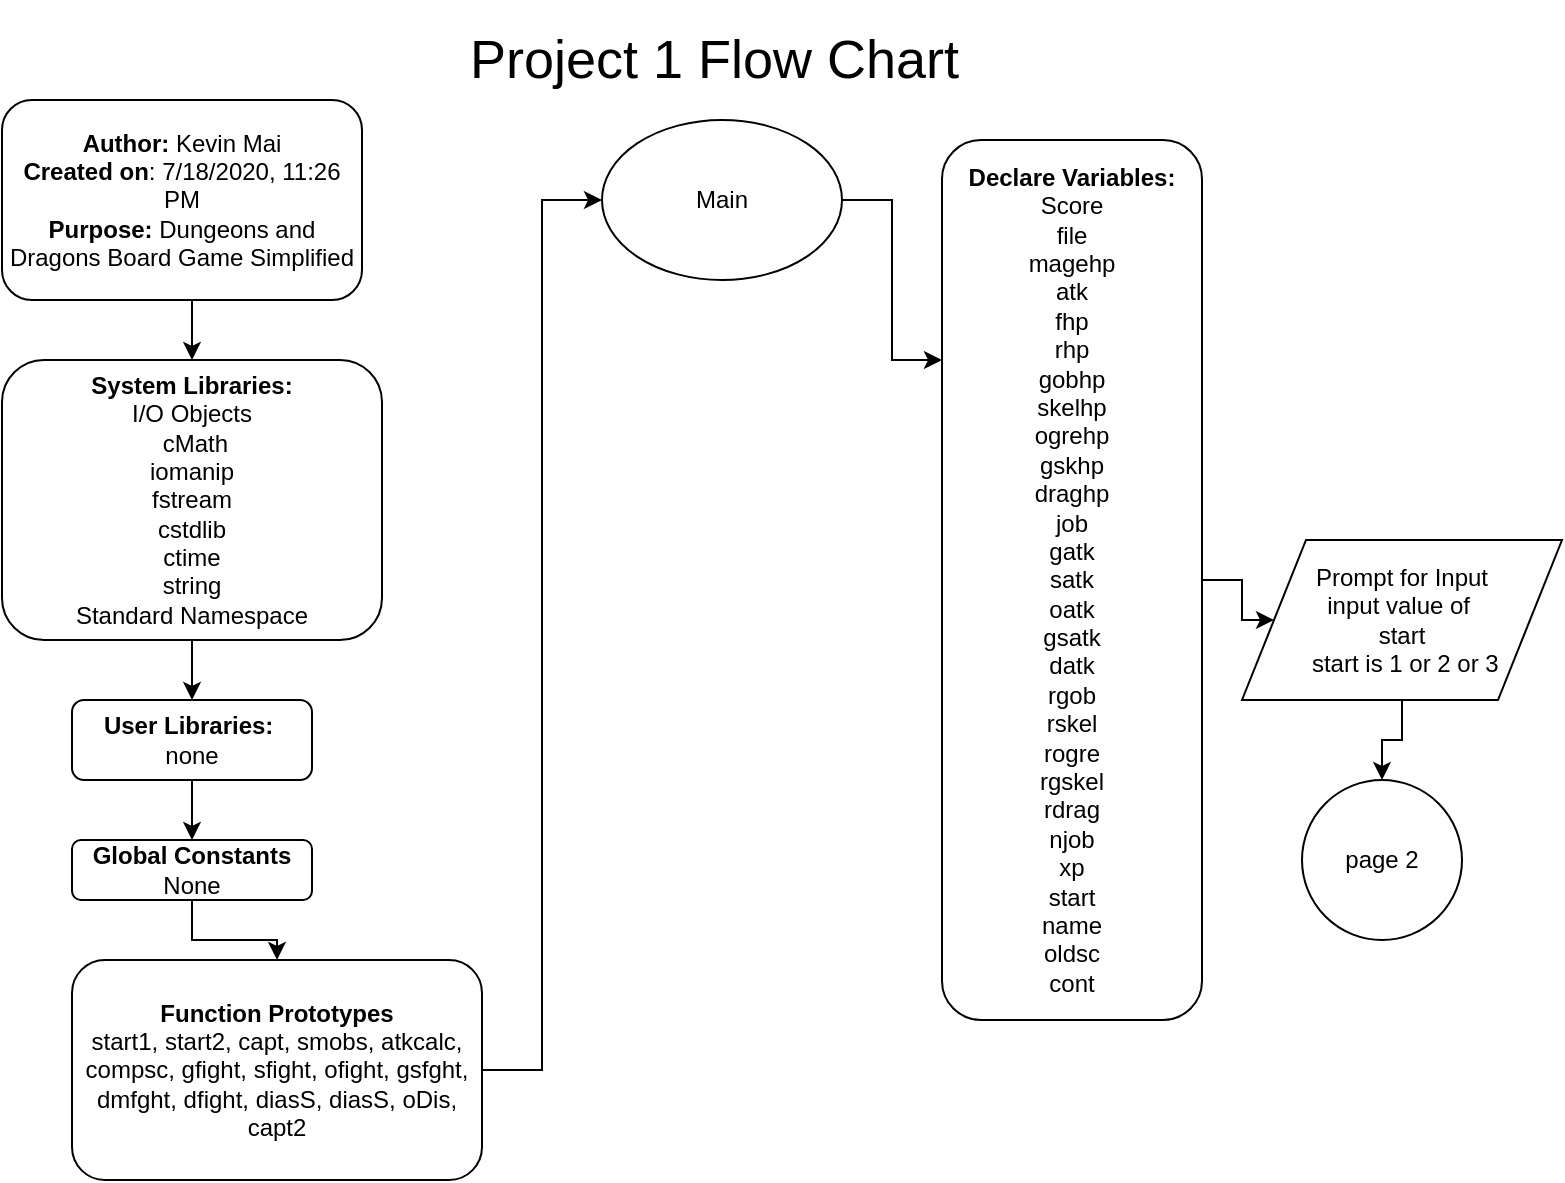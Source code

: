 <mxfile version="13.5.8" type="device" pages="5"><diagram id="86cSLoPW_7mvv0LQ20FX" name="Page-1"><mxGraphModel dx="2062" dy="1073" grid="1" gridSize="10" guides="1" tooltips="1" connect="1" arrows="1" fold="1" page="1" pageScale="1" pageWidth="850" pageHeight="1100" math="0" shadow="0"><root><mxCell id="0"/><mxCell id="1" parent="0"/><mxCell id="UJNNft68txOOAxJEQhap-1" value="&lt;font style=&quot;font-size: 27px&quot;&gt;Project 1 Flow Chart&amp;nbsp;&lt;/font&gt;" style="text;html=1;strokeColor=none;fillColor=none;align=center;verticalAlign=middle;whiteSpace=wrap;rounded=0;" parent="1" vertex="1"><mxGeometry x="170" width="480" height="60" as="geometry"/></mxCell><mxCell id="UJNNft68txOOAxJEQhap-4" style="edgeStyle=orthogonalEdgeStyle;rounded=0;orthogonalLoop=1;jettySize=auto;html=1;exitX=0.5;exitY=1;exitDx=0;exitDy=0;entryX=0.5;entryY=0;entryDx=0;entryDy=0;" parent="1" source="UJNNft68txOOAxJEQhap-2" target="UJNNft68txOOAxJEQhap-3" edge="1"><mxGeometry relative="1" as="geometry"/></mxCell><mxCell id="UJNNft68txOOAxJEQhap-2" value="&lt;b&gt;Author:&lt;/b&gt; Kevin Mai&lt;br&gt;&lt;b&gt;Created on&lt;/b&gt;: 7/18/2020, 11:26 PM&lt;br&gt;&lt;b&gt;Purpose:&lt;/b&gt; Dungeons and Dragons Board Game Simplified" style="rounded=1;whiteSpace=wrap;html=1;" parent="1" vertex="1"><mxGeometry x="50" y="50" width="180" height="100" as="geometry"/></mxCell><mxCell id="UJNNft68txOOAxJEQhap-6" style="edgeStyle=orthogonalEdgeStyle;rounded=0;orthogonalLoop=1;jettySize=auto;html=1;exitX=0.5;exitY=1;exitDx=0;exitDy=0;" parent="1" source="UJNNft68txOOAxJEQhap-3" target="UJNNft68txOOAxJEQhap-5" edge="1"><mxGeometry relative="1" as="geometry"/></mxCell><mxCell id="UJNNft68txOOAxJEQhap-3" value="&lt;b&gt;System Libraries:&lt;/b&gt;&lt;br&gt;I/O Objects&lt;br&gt;&amp;nbsp;cMath&lt;br&gt;iomanip&lt;br&gt;fstream&lt;br&gt;cstdlib&lt;br&gt;ctime&lt;br&gt;string&lt;br&gt;&amp;nbsp;Standard Namespace&amp;nbsp;" style="rounded=1;whiteSpace=wrap;html=1;" parent="1" vertex="1"><mxGeometry x="50" y="180" width="190" height="140" as="geometry"/></mxCell><mxCell id="UJNNft68txOOAxJEQhap-8" style="edgeStyle=orthogonalEdgeStyle;rounded=0;orthogonalLoop=1;jettySize=auto;html=1;exitX=0.5;exitY=1;exitDx=0;exitDy=0;entryX=0.5;entryY=0;entryDx=0;entryDy=0;" parent="1" source="UJNNft68txOOAxJEQhap-5" target="UJNNft68txOOAxJEQhap-7" edge="1"><mxGeometry relative="1" as="geometry"/></mxCell><mxCell id="UJNNft68txOOAxJEQhap-5" value="&lt;b&gt;User Libraries:&lt;/b&gt;&amp;nbsp;&lt;br&gt;none" style="rounded=1;whiteSpace=wrap;html=1;" parent="1" vertex="1"><mxGeometry x="85" y="350" width="120" height="40" as="geometry"/></mxCell><mxCell id="UJNNft68txOOAxJEQhap-10" style="edgeStyle=orthogonalEdgeStyle;rounded=0;orthogonalLoop=1;jettySize=auto;html=1;exitX=0.5;exitY=1;exitDx=0;exitDy=0;entryX=0.5;entryY=0;entryDx=0;entryDy=0;" parent="1" source="UJNNft68txOOAxJEQhap-7" target="UJNNft68txOOAxJEQhap-9" edge="1"><mxGeometry relative="1" as="geometry"/></mxCell><mxCell id="UJNNft68txOOAxJEQhap-7" value="&lt;b&gt;Global Constants&lt;/b&gt;&lt;br&gt;None" style="rounded=1;whiteSpace=wrap;html=1;" parent="1" vertex="1"><mxGeometry x="85" y="420" width="120" height="30" as="geometry"/></mxCell><mxCell id="UJNNft68txOOAxJEQhap-12" style="edgeStyle=orthogonalEdgeStyle;rounded=0;orthogonalLoop=1;jettySize=auto;html=1;exitX=1;exitY=0.5;exitDx=0;exitDy=0;entryX=0;entryY=0.5;entryDx=0;entryDy=0;" parent="1" source="UJNNft68txOOAxJEQhap-9" target="UJNNft68txOOAxJEQhap-11" edge="1"><mxGeometry relative="1" as="geometry"/></mxCell><mxCell id="UJNNft68txOOAxJEQhap-9" value="&lt;b&gt;Function Prototypes&lt;/b&gt;&lt;br&gt;start1, start2, capt, smobs, atkcalc, compsc, gfight, sfight, ofight, gsfght, dmfght, dfight, diasS, diasS, oDis, capt2" style="rounded=1;whiteSpace=wrap;html=1;" parent="1" vertex="1"><mxGeometry x="85" y="480" width="205" height="110" as="geometry"/></mxCell><mxCell id="UJNNft68txOOAxJEQhap-17" style="edgeStyle=orthogonalEdgeStyle;rounded=0;orthogonalLoop=1;jettySize=auto;html=1;exitX=1;exitY=0.5;exitDx=0;exitDy=0;entryX=0;entryY=0.25;entryDx=0;entryDy=0;" parent="1" source="UJNNft68txOOAxJEQhap-11" target="UJNNft68txOOAxJEQhap-13" edge="1"><mxGeometry relative="1" as="geometry"/></mxCell><mxCell id="UJNNft68txOOAxJEQhap-11" value="Main" style="ellipse;whiteSpace=wrap;html=1;" parent="1" vertex="1"><mxGeometry x="350" y="60" width="120" height="80" as="geometry"/></mxCell><mxCell id="UJNNft68txOOAxJEQhap-20" style="edgeStyle=orthogonalEdgeStyle;rounded=0;orthogonalLoop=1;jettySize=auto;html=1;exitX=1;exitY=0.5;exitDx=0;exitDy=0;entryX=0;entryY=0.5;entryDx=0;entryDy=0;" parent="1" source="UJNNft68txOOAxJEQhap-13" target="UJNNft68txOOAxJEQhap-18" edge="1"><mxGeometry relative="1" as="geometry"/></mxCell><mxCell id="UJNNft68txOOAxJEQhap-13" value="&lt;b&gt;Declare Variables:&lt;br&gt;&lt;/b&gt;Score&lt;br&gt;file&lt;br&gt;magehp&lt;br&gt;atk&lt;br&gt;fhp&lt;br&gt;rhp&lt;br&gt;gobhp&lt;br&gt;skelhp&lt;br&gt;ogrehp&lt;br&gt;gskhp&lt;br&gt;draghp&lt;br&gt;job&lt;br&gt;gatk&lt;br&gt;satk&lt;br&gt;oatk&lt;br&gt;gsatk&lt;br&gt;datk&lt;br&gt;rgob&lt;br&gt;rskel&lt;br&gt;rogre&lt;br&gt;rgskel&lt;br&gt;rdrag&lt;br&gt;njob&lt;br&gt;xp&lt;br&gt;start&lt;br&gt;name&lt;br&gt;oldsc&lt;br&gt;cont" style="rounded=1;whiteSpace=wrap;html=1;" parent="1" vertex="1"><mxGeometry x="520" y="70" width="130" height="440" as="geometry"/></mxCell><mxCell id="UJNNft68txOOAxJEQhap-23" style="edgeStyle=orthogonalEdgeStyle;rounded=0;orthogonalLoop=1;jettySize=auto;html=1;exitX=0.5;exitY=1;exitDx=0;exitDy=0;entryX=0.5;entryY=0;entryDx=0;entryDy=0;" parent="1" source="UJNNft68txOOAxJEQhap-18" target="UJNNft68txOOAxJEQhap-22" edge="1"><mxGeometry relative="1" as="geometry"/></mxCell><mxCell id="UJNNft68txOOAxJEQhap-18" value="Prompt for Input&lt;br&gt;input value of&amp;nbsp;&lt;br&gt;start&lt;br&gt;&amp;nbsp;start is 1 or 2 or 3" style="shape=parallelogram;perimeter=parallelogramPerimeter;whiteSpace=wrap;html=1;" parent="1" vertex="1"><mxGeometry x="670" y="270" width="160" height="80" as="geometry"/></mxCell><mxCell id="UJNNft68txOOAxJEQhap-22" value="page 2" style="ellipse;whiteSpace=wrap;html=1;aspect=fixed;" parent="1" vertex="1"><mxGeometry x="700" y="390" width="80" height="80" as="geometry"/></mxCell></root></mxGraphModel></diagram><diagram id="Lnf-S7oG0p47XhYm1NKw" name="Page-2"><mxGraphModel dx="2062" dy="1073" grid="1" gridSize="10" guides="1" tooltips="1" connect="1" arrows="1" fold="1" page="1" pageScale="1" pageWidth="850" pageHeight="1100" math="0" shadow="0"><root><mxCell id="ZA24O-ZKxAdCUJNRFm4j-0"/><mxCell id="ZA24O-ZKxAdCUJNRFm4j-1" parent="ZA24O-ZKxAdCUJNRFm4j-0"/><mxCell id="ZA24O-ZKxAdCUJNRFm4j-21" style="edgeStyle=orthogonalEdgeStyle;rounded=0;orthogonalLoop=1;jettySize=auto;html=1;exitX=0.5;exitY=1;exitDx=0;exitDy=0;" parent="ZA24O-ZKxAdCUJNRFm4j-1" source="ZA24O-ZKxAdCUJNRFm4j-3" target="ZA24O-ZKxAdCUJNRFm4j-5" edge="1"><mxGeometry relative="1" as="geometry"/></mxCell><mxCell id="ZA24O-ZKxAdCUJNRFm4j-3" value="Page 2" style="ellipse;whiteSpace=wrap;html=1;aspect=fixed;" parent="ZA24O-ZKxAdCUJNRFm4j-1" vertex="1"><mxGeometry x="40" y="20" width="80" height="80" as="geometry"/></mxCell><mxCell id="ZA24O-ZKxAdCUJNRFm4j-11" style="edgeStyle=orthogonalEdgeStyle;rounded=0;orthogonalLoop=1;jettySize=auto;html=1;exitX=1;exitY=0.5;exitDx=0;exitDy=0;" parent="ZA24O-ZKxAdCUJNRFm4j-1" source="ZA24O-ZKxAdCUJNRFm4j-5" target="ZA24O-ZKxAdCUJNRFm4j-8" edge="1"><mxGeometry relative="1" as="geometry"/></mxCell><mxCell id="ZA24O-ZKxAdCUJNRFm4j-12" style="edgeStyle=orthogonalEdgeStyle;rounded=0;orthogonalLoop=1;jettySize=auto;html=1;exitX=0.5;exitY=1;exitDx=0;exitDy=0;entryX=0.5;entryY=0;entryDx=0;entryDy=0;" parent="ZA24O-ZKxAdCUJNRFm4j-1" source="ZA24O-ZKxAdCUJNRFm4j-5" target="ZA24O-ZKxAdCUJNRFm4j-7" edge="1"><mxGeometry relative="1" as="geometry"/></mxCell><mxCell id="ZA24O-ZKxAdCUJNRFm4j-5" value="start==2" style="rhombus;whiteSpace=wrap;html=1;" parent="ZA24O-ZKxAdCUJNRFm4j-1" vertex="1"><mxGeometry x="40" y="150" width="80" height="80" as="geometry"/></mxCell><mxCell id="ZA24O-ZKxAdCUJNRFm4j-18" style="edgeStyle=orthogonalEdgeStyle;rounded=0;orthogonalLoop=1;jettySize=auto;html=1;exitX=1;exitY=0.5;exitDx=0;exitDy=0;entryX=0;entryY=0.5;entryDx=0;entryDy=0;" parent="ZA24O-ZKxAdCUJNRFm4j-1" source="ZA24O-ZKxAdCUJNRFm4j-6" target="ZA24O-ZKxAdCUJNRFm4j-9" edge="1"><mxGeometry relative="1" as="geometry"/></mxCell><mxCell id="iXlRDug03-MwHGYmN69j-1" style="edgeStyle=orthogonalEdgeStyle;rounded=0;orthogonalLoop=1;jettySize=auto;html=1;exitX=0.5;exitY=1;exitDx=0;exitDy=0;entryX=0.5;entryY=1;entryDx=0;entryDy=0;" parent="ZA24O-ZKxAdCUJNRFm4j-1" source="ZA24O-ZKxAdCUJNRFm4j-6" target="ANDreMN7qxhaLLbVIVHN-0" edge="1"><mxGeometry relative="1" as="geometry"/></mxCell><mxCell id="ZA24O-ZKxAdCUJNRFm4j-6" value="start==1" style="rhombus;whiteSpace=wrap;html=1;" parent="ZA24O-ZKxAdCUJNRFm4j-1" vertex="1"><mxGeometry x="40" y="395" width="80" height="80" as="geometry"/></mxCell><mxCell id="ZA24O-ZKxAdCUJNRFm4j-13" style="edgeStyle=orthogonalEdgeStyle;rounded=0;orthogonalLoop=1;jettySize=auto;html=1;exitX=0.5;exitY=1;exitDx=0;exitDy=0;entryX=0.5;entryY=0;entryDx=0;entryDy=0;" parent="ZA24O-ZKxAdCUJNRFm4j-1" source="ZA24O-ZKxAdCUJNRFm4j-7" target="ZA24O-ZKxAdCUJNRFm4j-6" edge="1"><mxGeometry relative="1" as="geometry"><mxPoint x="80" y="390" as="targetPoint"/></mxGeometry></mxCell><mxCell id="ZA24O-ZKxAdCUJNRFm4j-17" style="edgeStyle=orthogonalEdgeStyle;rounded=0;orthogonalLoop=1;jettySize=auto;html=1;exitX=1;exitY=0.5;exitDx=0;exitDy=0;entryX=0;entryY=0.5;entryDx=0;entryDy=0;" parent="ZA24O-ZKxAdCUJNRFm4j-1" source="ZA24O-ZKxAdCUJNRFm4j-7" target="ZA24O-ZKxAdCUJNRFm4j-10" edge="1"><mxGeometry relative="1" as="geometry"/></mxCell><mxCell id="ZA24O-ZKxAdCUJNRFm4j-7" value="start=3" style="rhombus;whiteSpace=wrap;html=1;" parent="ZA24O-ZKxAdCUJNRFm4j-1" vertex="1"><mxGeometry x="40" y="270" width="80" height="80" as="geometry"/></mxCell><mxCell id="ZA24O-ZKxAdCUJNRFm4j-19" style="edgeStyle=orthogonalEdgeStyle;rounded=0;orthogonalLoop=1;jettySize=auto;html=1;exitX=0.5;exitY=1;exitDx=0;exitDy=0;entryX=0.5;entryY=0;entryDx=0;entryDy=0;" parent="ZA24O-ZKxAdCUJNRFm4j-1" source="ZA24O-ZKxAdCUJNRFm4j-8" target="ZA24O-ZKxAdCUJNRFm4j-7" edge="1"><mxGeometry relative="1" as="geometry"/></mxCell><mxCell id="ZA24O-ZKxAdCUJNRFm4j-8" value="More Info" style="shape=parallelogram;perimeter=parallelogramPerimeter;whiteSpace=wrap;html=1;" parent="ZA24O-ZKxAdCUJNRFm4j-1" vertex="1"><mxGeometry x="155" y="165" width="90" height="50" as="geometry"/></mxCell><mxCell id="ZA24O-ZKxAdCUJNRFm4j-9" value="Starts&amp;nbsp;&lt;br&gt;Game" style="shape=parallelogram;perimeter=parallelogramPerimeter;whiteSpace=wrap;html=1;" parent="ZA24O-ZKxAdCUJNRFm4j-1" vertex="1"><mxGeometry x="150" y="410" width="90" height="50" as="geometry"/></mxCell><mxCell id="ZA24O-ZKxAdCUJNRFm4j-20" style="edgeStyle=orthogonalEdgeStyle;rounded=0;orthogonalLoop=1;jettySize=auto;html=1;exitX=0.5;exitY=1;exitDx=0;exitDy=0;entryX=0.5;entryY=0;entryDx=0;entryDy=0;" parent="ZA24O-ZKxAdCUJNRFm4j-1" source="ZA24O-ZKxAdCUJNRFm4j-10" target="ZA24O-ZKxAdCUJNRFm4j-6" edge="1"><mxGeometry relative="1" as="geometry"/></mxCell><mxCell id="ZA24O-ZKxAdCUJNRFm4j-10" value="Shows&lt;br&gt;Leaderboard" style="shape=parallelogram;perimeter=parallelogramPerimeter;whiteSpace=wrap;html=1;" parent="ZA24O-ZKxAdCUJNRFm4j-1" vertex="1"><mxGeometry x="145" y="280" width="100" height="60" as="geometry"/></mxCell><mxCell id="ZA24O-ZKxAdCUJNRFm4j-14" value="True" style="text;html=1;strokeColor=none;fillColor=none;align=center;verticalAlign=middle;whiteSpace=wrap;rounded=0;" parent="ZA24O-ZKxAdCUJNRFm4j-1" vertex="1"><mxGeometry x="120" y="160" width="40" height="20" as="geometry"/></mxCell><mxCell id="vgUJN88wJgVdEB8OapWx-1" style="edgeStyle=orthogonalEdgeStyle;rounded=0;orthogonalLoop=1;jettySize=auto;html=1;exitX=1;exitY=0.5;exitDx=0;exitDy=0;entryX=0;entryY=0.5;entryDx=0;entryDy=0;" parent="ZA24O-ZKxAdCUJNRFm4j-1" source="ANDreMN7qxhaLLbVIVHN-0" target="vgUJN88wJgVdEB8OapWx-0" edge="1"><mxGeometry relative="1" as="geometry"/></mxCell><mxCell id="ANDreMN7qxhaLLbVIVHN-0" value="&lt;b&gt;Prompt for Input&lt;/b&gt;&lt;br&gt;njob is&lt;br&gt;1 or 2 or 3" style="shape=parallelogram;perimeter=parallelogramPerimeter;whiteSpace=wrap;html=1;" parent="ZA24O-ZKxAdCUJNRFm4j-1" vertex="1"><mxGeometry x="260" y="60" width="130" height="70" as="geometry"/></mxCell><mxCell id="vgUJN88wJgVdEB8OapWx-3" style="edgeStyle=orthogonalEdgeStyle;rounded=0;orthogonalLoop=1;jettySize=auto;html=1;exitX=1;exitY=0.5;exitDx=0;exitDy=0;entryX=0.5;entryY=1;entryDx=0;entryDy=0;" parent="ZA24O-ZKxAdCUJNRFm4j-1" source="vgUJN88wJgVdEB8OapWx-0" target="vgUJN88wJgVdEB8OapWx-2" edge="1"><mxGeometry relative="1" as="geometry"/></mxCell><mxCell id="2UKC1EN0BhTJKXq97Vbn-0" style="edgeStyle=orthogonalEdgeStyle;rounded=0;orthogonalLoop=1;jettySize=auto;html=1;exitX=0.5;exitY=1;exitDx=0;exitDy=0;entryX=0.5;entryY=0;entryDx=0;entryDy=0;" parent="ZA24O-ZKxAdCUJNRFm4j-1" source="vgUJN88wJgVdEB8OapWx-0" target="bD1X9WvqNB1bFlqgw1ui-1" edge="1"><mxGeometry relative="1" as="geometry"/></mxCell><mxCell id="vgUJN88wJgVdEB8OapWx-0" value="njob&amp;lt;&quot;1&quot; or&amp;nbsp;&lt;br&gt;njob&amp;gt;&quot;3&quot;" style="rhombus;whiteSpace=wrap;html=1;" parent="ZA24O-ZKxAdCUJNRFm4j-1" vertex="1"><mxGeometry x="440" y="165" width="80" height="80" as="geometry"/></mxCell><mxCell id="vgUJN88wJgVdEB8OapWx-6" style="edgeStyle=orthogonalEdgeStyle;rounded=0;orthogonalLoop=1;jettySize=auto;html=1;exitX=0;exitY=1;exitDx=0;exitDy=0;entryX=0;entryY=0.5;entryDx=0;entryDy=0;" parent="ZA24O-ZKxAdCUJNRFm4j-1" source="vgUJN88wJgVdEB8OapWx-2" target="vgUJN88wJgVdEB8OapWx-0" edge="1"><mxGeometry relative="1" as="geometry"><Array as="points"><mxPoint x="430" y="140"/><mxPoint x="430" y="145"/><mxPoint x="420" y="145"/><mxPoint x="420" y="205"/></Array></mxGeometry></mxCell><mxCell id="vgUJN88wJgVdEB8OapWx-2" value="&lt;b&gt;Prompt for Input&lt;/b&gt;&lt;br&gt;njob is&lt;br&gt;1 or 2 or 3" style="shape=parallelogram;perimeter=parallelogramPerimeter;whiteSpace=wrap;html=1;" parent="ZA24O-ZKxAdCUJNRFm4j-1" vertex="1"><mxGeometry x="450" y="70" width="130" height="70" as="geometry"/></mxCell><mxCell id="vgUJN88wJgVdEB8OapWx-7" value="True" style="text;html=1;strokeColor=none;fillColor=none;align=center;verticalAlign=middle;whiteSpace=wrap;rounded=0;" parent="ZA24O-ZKxAdCUJNRFm4j-1" vertex="1"><mxGeometry x="110" y="280" width="40" height="20" as="geometry"/></mxCell><mxCell id="vgUJN88wJgVdEB8OapWx-8" value="True" style="text;html=1;strokeColor=none;fillColor=none;align=center;verticalAlign=middle;whiteSpace=wrap;rounded=0;" parent="ZA24O-ZKxAdCUJNRFm4j-1" vertex="1"><mxGeometry x="550" y="165" width="40" height="20" as="geometry"/></mxCell><mxCell id="bD1X9WvqNB1bFlqgw1ui-0" value="True" style="text;html=1;strokeColor=none;fillColor=none;align=center;verticalAlign=middle;whiteSpace=wrap;rounded=0;" parent="ZA24O-ZKxAdCUJNRFm4j-1" vertex="1"><mxGeometry x="115" y="410" width="40" height="20" as="geometry"/></mxCell><mxCell id="2UKC1EN0BhTJKXq97Vbn-1" style="edgeStyle=orthogonalEdgeStyle;rounded=0;orthogonalLoop=1;jettySize=auto;html=1;exitX=1;exitY=0.5;exitDx=0;exitDy=0;entryX=0;entryY=0.5;entryDx=0;entryDy=0;" parent="ZA24O-ZKxAdCUJNRFm4j-1" source="bD1X9WvqNB1bFlqgw1ui-1" target="bD1X9WvqNB1bFlqgw1ui-2" edge="1"><mxGeometry relative="1" as="geometry"/></mxCell><mxCell id="2UKC1EN0BhTJKXq97Vbn-5" style="edgeStyle=orthogonalEdgeStyle;rounded=0;orthogonalLoop=1;jettySize=auto;html=1;exitX=0.5;exitY=1;exitDx=0;exitDy=0;entryX=0.5;entryY=0;entryDx=0;entryDy=0;" parent="ZA24O-ZKxAdCUJNRFm4j-1" source="bD1X9WvqNB1bFlqgw1ui-1" target="bD1X9WvqNB1bFlqgw1ui-6" edge="1"><mxGeometry relative="1" as="geometry"/></mxCell><mxCell id="bD1X9WvqNB1bFlqgw1ui-1" value="njob==&quot;1&quot;" style="rhombus;whiteSpace=wrap;html=1;" parent="ZA24O-ZKxAdCUJNRFm4j-1" vertex="1"><mxGeometry x="330" y="290" width="80" height="80" as="geometry"/></mxCell><mxCell id="2UKC1EN0BhTJKXq97Vbn-3" style="edgeStyle=orthogonalEdgeStyle;rounded=0;orthogonalLoop=1;jettySize=auto;html=1;exitX=1;exitY=0.5;exitDx=0;exitDy=0;entryX=0;entryY=0.5;entryDx=0;entryDy=0;" parent="ZA24O-ZKxAdCUJNRFm4j-1" source="bD1X9WvqNB1bFlqgw1ui-2" target="bD1X9WvqNB1bFlqgw1ui-3" edge="1"><mxGeometry relative="1" as="geometry"/></mxCell><mxCell id="2UKC1EN0BhTJKXq97Vbn-6" style="edgeStyle=orthogonalEdgeStyle;rounded=0;orthogonalLoop=1;jettySize=auto;html=1;exitX=0.5;exitY=1;exitDx=0;exitDy=0;entryX=0.5;entryY=0;entryDx=0;entryDy=0;" parent="ZA24O-ZKxAdCUJNRFm4j-1" source="bD1X9WvqNB1bFlqgw1ui-2" target="bD1X9WvqNB1bFlqgw1ui-5" edge="1"><mxGeometry relative="1" as="geometry"/></mxCell><mxCell id="bD1X9WvqNB1bFlqgw1ui-2" value="njob==&quot;2&quot;" style="rhombus;whiteSpace=wrap;html=1;" parent="ZA24O-ZKxAdCUJNRFm4j-1" vertex="1"><mxGeometry x="440" y="290" width="80" height="80" as="geometry"/></mxCell><mxCell id="2UKC1EN0BhTJKXq97Vbn-4" style="edgeStyle=orthogonalEdgeStyle;rounded=0;orthogonalLoop=1;jettySize=auto;html=1;exitX=1;exitY=0.5;exitDx=0;exitDy=0;" parent="ZA24O-ZKxAdCUJNRFm4j-1" source="bD1X9WvqNB1bFlqgw1ui-3" edge="1"><mxGeometry relative="1" as="geometry"><mxPoint x="720" y="390" as="targetPoint"/></mxGeometry></mxCell><mxCell id="2UKC1EN0BhTJKXq97Vbn-7" style="edgeStyle=orthogonalEdgeStyle;rounded=0;orthogonalLoop=1;jettySize=auto;html=1;exitX=0.5;exitY=1;exitDx=0;exitDy=0;entryX=0.5;entryY=0;entryDx=0;entryDy=0;" parent="ZA24O-ZKxAdCUJNRFm4j-1" source="bD1X9WvqNB1bFlqgw1ui-3" target="bD1X9WvqNB1bFlqgw1ui-4" edge="1"><mxGeometry relative="1" as="geometry"/></mxCell><mxCell id="bD1X9WvqNB1bFlqgw1ui-3" value="njob==&quot;3&quot;" style="rhombus;whiteSpace=wrap;html=1;" parent="ZA24O-ZKxAdCUJNRFm4j-1" vertex="1"><mxGeometry x="550" y="290" width="80" height="80" as="geometry"/></mxCell><mxCell id="2UKC1EN0BhTJKXq97Vbn-11" style="edgeStyle=orthogonalEdgeStyle;rounded=0;orthogonalLoop=1;jettySize=auto;html=1;exitX=0.5;exitY=1;exitDx=0;exitDy=0;entryX=0.5;entryY=1;entryDx=0;entryDy=0;" parent="ZA24O-ZKxAdCUJNRFm4j-1" source="bD1X9WvqNB1bFlqgw1ui-4" target="2UKC1EN0BhTJKXq97Vbn-8" edge="1"><mxGeometry relative="1" as="geometry"/></mxCell><mxCell id="bD1X9WvqNB1bFlqgw1ui-4" value="output&lt;br&gt;atk" style="shape=parallelogram;perimeter=parallelogramPerimeter;whiteSpace=wrap;html=1;" parent="ZA24O-ZKxAdCUJNRFm4j-1" vertex="1"><mxGeometry x="545" y="395" width="90" height="70" as="geometry"/></mxCell><mxCell id="2UKC1EN0BhTJKXq97Vbn-10" style="edgeStyle=orthogonalEdgeStyle;rounded=0;orthogonalLoop=1;jettySize=auto;html=1;exitX=0.5;exitY=1;exitDx=0;exitDy=0;entryX=0.5;entryY=1;entryDx=0;entryDy=0;" parent="ZA24O-ZKxAdCUJNRFm4j-1" source="bD1X9WvqNB1bFlqgw1ui-5" target="2UKC1EN0BhTJKXq97Vbn-8" edge="1"><mxGeometry relative="1" as="geometry"/></mxCell><mxCell id="bD1X9WvqNB1bFlqgw1ui-5" value="output&lt;br&gt;atk" style="shape=parallelogram;perimeter=parallelogramPerimeter;whiteSpace=wrap;html=1;" parent="ZA24O-ZKxAdCUJNRFm4j-1" vertex="1"><mxGeometry x="430" y="390" width="90" height="70" as="geometry"/></mxCell><mxCell id="2UKC1EN0BhTJKXq97Vbn-9" style="edgeStyle=orthogonalEdgeStyle;rounded=0;orthogonalLoop=1;jettySize=auto;html=1;exitX=0.5;exitY=1;exitDx=0;exitDy=0;entryX=0.5;entryY=1;entryDx=0;entryDy=0;" parent="ZA24O-ZKxAdCUJNRFm4j-1" source="bD1X9WvqNB1bFlqgw1ui-6" target="2UKC1EN0BhTJKXq97Vbn-8" edge="1"><mxGeometry relative="1" as="geometry"/></mxCell><mxCell id="bD1X9WvqNB1bFlqgw1ui-6" value="output&lt;br&gt;atk" style="shape=parallelogram;perimeter=parallelogramPerimeter;whiteSpace=wrap;html=1;" parent="ZA24O-ZKxAdCUJNRFm4j-1" vertex="1"><mxGeometry x="325" y="390" width="90" height="70" as="geometry"/></mxCell><mxCell id="bD1X9WvqNB1bFlqgw1ui-7" value="&lt;font style=&quot;font-size: 16px&quot;&gt;Start Menu + Picking a Class&amp;nbsp;&lt;/font&gt;" style="text;html=1;strokeColor=none;fillColor=none;align=center;verticalAlign=middle;whiteSpace=wrap;rounded=0;" parent="ZA24O-ZKxAdCUJNRFm4j-1" vertex="1"><mxGeometry x="150" y="10" width="620" height="40" as="geometry"/></mxCell><mxCell id="2UKC1EN0BhTJKXq97Vbn-8" value="page 3" style="ellipse;whiteSpace=wrap;html=1;aspect=fixed;" parent="ZA24O-ZKxAdCUJNRFm4j-1" vertex="1"><mxGeometry x="680" y="390" width="80" height="80" as="geometry"/></mxCell></root></mxGraphModel></diagram><diagram id="pOo82ewKa8mTCc0ZGnxS" name="Page-3"><mxGraphModel dx="2062" dy="1073" grid="1" gridSize="10" guides="1" tooltips="1" connect="1" arrows="1" fold="1" page="1" pageScale="1" pageWidth="850" pageHeight="1100" math="0" shadow="0"><root><mxCell id="uEBshLl6vK7qJvBXX8jn-0"/><mxCell id="uEBshLl6vK7qJvBXX8jn-1" parent="uEBshLl6vK7qJvBXX8jn-0"/><mxCell id="uEBshLl6vK7qJvBXX8jn-11" style="edgeStyle=orthogonalEdgeStyle;rounded=0;orthogonalLoop=1;jettySize=auto;html=1;exitX=0.5;exitY=1;exitDx=0;exitDy=0;entryX=0.5;entryY=0;entryDx=0;entryDy=0;" parent="uEBshLl6vK7qJvBXX8jn-1" source="uEBshLl6vK7qJvBXX8jn-2" target="uEBshLl6vK7qJvBXX8jn-3" edge="1"><mxGeometry relative="1" as="geometry"/></mxCell><mxCell id="uEBshLl6vK7qJvBXX8jn-2" value="page 3" style="ellipse;whiteSpace=wrap;html=1;aspect=fixed;" parent="uEBshLl6vK7qJvBXX8jn-1" vertex="1"><mxGeometry x="30" y="20" width="80" height="80" as="geometry"/></mxCell><mxCell id="uEBshLl6vK7qJvBXX8jn-12" style="edgeStyle=orthogonalEdgeStyle;rounded=0;orthogonalLoop=1;jettySize=auto;html=1;exitX=1;exitY=0.5;exitDx=0;exitDy=0;entryX=0;entryY=0.5;entryDx=0;entryDy=0;" parent="uEBshLl6vK7qJvBXX8jn-1" source="uEBshLl6vK7qJvBXX8jn-3" target="uEBshLl6vK7qJvBXX8jn-8" edge="1"><mxGeometry relative="1" as="geometry"/></mxCell><mxCell id="GxIlr-1A815DYMcdeyGc-4" style="edgeStyle=orthogonalEdgeStyle;rounded=0;orthogonalLoop=1;jettySize=auto;html=1;exitX=0.5;exitY=1;exitDx=0;exitDy=0;entryX=0.5;entryY=0;entryDx=0;entryDy=0;" parent="uEBshLl6vK7qJvBXX8jn-1" source="uEBshLl6vK7qJvBXX8jn-3" target="GxIlr-1A815DYMcdeyGc-0" edge="1"><mxGeometry relative="1" as="geometry"/></mxCell><mxCell id="uEBshLl6vK7qJvBXX8jn-3" value="if njob=1" style="rhombus;whiteSpace=wrap;html=1;" parent="uEBshLl6vK7qJvBXX8jn-1" vertex="1"><mxGeometry x="30" y="130" width="80" height="80" as="geometry"/></mxCell><mxCell id="uEBshLl6vK7qJvBXX8jn-25" style="edgeStyle=orthogonalEdgeStyle;rounded=0;orthogonalLoop=1;jettySize=auto;html=1;exitX=1;exitY=0.5;exitDx=0;exitDy=0;entryX=0;entryY=0.5;entryDx=0;entryDy=0;" parent="uEBshLl6vK7qJvBXX8jn-1" source="uEBshLl6vK7qJvBXX8jn-6" target="uEBshLl6vK7qJvBXX8jn-18" edge="1"><mxGeometry relative="1" as="geometry"/></mxCell><mxCell id="uEBshLl6vK7qJvBXX8jn-6" value="user input&lt;br&gt;dmg1&lt;br&gt;" style="shape=parallelogram;perimeter=parallelogramPerimeter;whiteSpace=wrap;html=1;" parent="uEBshLl6vK7qJvBXX8jn-1" vertex="1"><mxGeometry x="400" y="140" width="120" height="60" as="geometry"/></mxCell><mxCell id="uEBshLl6vK7qJvBXX8jn-16" style="edgeStyle=orthogonalEdgeStyle;rounded=0;orthogonalLoop=1;jettySize=auto;html=1;exitX=1;exitY=0.5;exitDx=0;exitDy=0;" parent="uEBshLl6vK7qJvBXX8jn-1" source="uEBshLl6vK7qJvBXX8jn-8" target="uEBshLl6vK7qJvBXX8jn-15" edge="1"><mxGeometry relative="1" as="geometry"/></mxCell><mxCell id="uEBshLl6vK7qJvBXX8jn-8" value="Declared&lt;br&gt;in do loop&lt;br&gt;dmg1" style="rounded=1;whiteSpace=wrap;html=1;" parent="uEBshLl6vK7qJvBXX8jn-1" vertex="1"><mxGeometry x="140" y="130" width="70" height="80" as="geometry"/></mxCell><mxCell id="uEBshLl6vK7qJvBXX8jn-13" value="True" style="text;html=1;strokeColor=none;fillColor=none;align=center;verticalAlign=middle;whiteSpace=wrap;rounded=0;" parent="uEBshLl6vK7qJvBXX8jn-1" vertex="1"><mxGeometry x="100" y="140" width="40" height="20" as="geometry"/></mxCell><mxCell id="uEBshLl6vK7qJvBXX8jn-17" style="edgeStyle=orthogonalEdgeStyle;rounded=0;orthogonalLoop=1;jettySize=auto;html=1;exitX=1;exitY=0.5;exitDx=0;exitDy=0;entryX=0;entryY=0.5;entryDx=0;entryDy=0;" parent="uEBshLl6vK7qJvBXX8jn-1" source="uEBshLl6vK7qJvBXX8jn-15" target="uEBshLl6vK7qJvBXX8jn-6" edge="1"><mxGeometry relative="1" as="geometry"/></mxCell><mxCell id="uEBshLl6vK7qJvBXX8jn-15" value="Output&lt;br&gt;magehp&lt;br&gt;rboss&lt;br&gt;bosshp" style="shape=parallelogram;perimeter=parallelogramPerimeter;whiteSpace=wrap;html=1;" parent="uEBshLl6vK7qJvBXX8jn-1" vertex="1"><mxGeometry x="250" y="140" width="120" height="60" as="geometry"/></mxCell><mxCell id="uEBshLl6vK7qJvBXX8jn-26" style="edgeStyle=orthogonalEdgeStyle;rounded=0;orthogonalLoop=1;jettySize=auto;html=1;exitX=0.5;exitY=1;exitDx=0;exitDy=0;entryX=0.5;entryY=0;entryDx=0;entryDy=0;" parent="uEBshLl6vK7qJvBXX8jn-1" source="uEBshLl6vK7qJvBXX8jn-18" target="uEBshLl6vK7qJvBXX8jn-19" edge="1"><mxGeometry relative="1" as="geometry"/></mxCell><mxCell id="uEBshLl6vK7qJvBXX8jn-34" style="edgeStyle=orthogonalEdgeStyle;rounded=0;orthogonalLoop=1;jettySize=auto;html=1;exitX=1;exitY=0.5;exitDx=0;exitDy=0;entryX=0;entryY=0.25;entryDx=0;entryDy=0;" parent="uEBshLl6vK7qJvBXX8jn-1" source="uEBshLl6vK7qJvBXX8jn-18" target="uEBshLl6vK7qJvBXX8jn-29" edge="1"><mxGeometry relative="1" as="geometry"/></mxCell><mxCell id="uEBshLl6vK7qJvBXX8jn-18" value="case 1" style="rhombus;whiteSpace=wrap;html=1;" parent="uEBshLl6vK7qJvBXX8jn-1" vertex="1"><mxGeometry x="570" y="130" width="80" height="80" as="geometry"/></mxCell><mxCell id="uEBshLl6vK7qJvBXX8jn-27" style="edgeStyle=orthogonalEdgeStyle;rounded=0;orthogonalLoop=1;jettySize=auto;html=1;exitX=0.5;exitY=1;exitDx=0;exitDy=0;entryX=0.5;entryY=0;entryDx=0;entryDy=0;" parent="uEBshLl6vK7qJvBXX8jn-1" source="uEBshLl6vK7qJvBXX8jn-19" target="uEBshLl6vK7qJvBXX8jn-20" edge="1"><mxGeometry relative="1" as="geometry"/></mxCell><mxCell id="uEBshLl6vK7qJvBXX8jn-35" style="edgeStyle=orthogonalEdgeStyle;rounded=0;orthogonalLoop=1;jettySize=auto;html=1;exitX=1;exitY=0.5;exitDx=0;exitDy=0;entryX=0;entryY=0.5;entryDx=0;entryDy=0;" parent="uEBshLl6vK7qJvBXX8jn-1" source="uEBshLl6vK7qJvBXX8jn-19" target="uEBshLl6vK7qJvBXX8jn-30" edge="1"><mxGeometry relative="1" as="geometry"/></mxCell><mxCell id="uEBshLl6vK7qJvBXX8jn-19" value="case 2" style="rhombus;whiteSpace=wrap;html=1;" parent="uEBshLl6vK7qJvBXX8jn-1" vertex="1"><mxGeometry x="570" y="230" width="80" height="80" as="geometry"/></mxCell><mxCell id="uEBshLl6vK7qJvBXX8jn-28" style="edgeStyle=orthogonalEdgeStyle;rounded=0;orthogonalLoop=1;jettySize=auto;html=1;exitX=0.5;exitY=1;exitDx=0;exitDy=0;entryX=0.5;entryY=0;entryDx=0;entryDy=0;" parent="uEBshLl6vK7qJvBXX8jn-1" source="uEBshLl6vK7qJvBXX8jn-20" target="uEBshLl6vK7qJvBXX8jn-21" edge="1"><mxGeometry relative="1" as="geometry"/></mxCell><mxCell id="uEBshLl6vK7qJvBXX8jn-36" style="edgeStyle=orthogonalEdgeStyle;rounded=0;orthogonalLoop=1;jettySize=auto;html=1;exitX=1;exitY=0.5;exitDx=0;exitDy=0;entryX=0;entryY=0.5;entryDx=0;entryDy=0;" parent="uEBshLl6vK7qJvBXX8jn-1" source="uEBshLl6vK7qJvBXX8jn-20" target="uEBshLl6vK7qJvBXX8jn-31" edge="1"><mxGeometry relative="1" as="geometry"/></mxCell><mxCell id="uEBshLl6vK7qJvBXX8jn-20" value="case 4" style="rhombus;whiteSpace=wrap;html=1;" parent="uEBshLl6vK7qJvBXX8jn-1" vertex="1"><mxGeometry x="570" y="330" width="80" height="80" as="geometry"/></mxCell><mxCell id="uEBshLl6vK7qJvBXX8jn-37" style="edgeStyle=orthogonalEdgeStyle;rounded=0;orthogonalLoop=1;jettySize=auto;html=1;exitX=1;exitY=0.5;exitDx=0;exitDy=0;entryX=0;entryY=0.5;entryDx=0;entryDy=0;" parent="uEBshLl6vK7qJvBXX8jn-1" source="uEBshLl6vK7qJvBXX8jn-21" target="uEBshLl6vK7qJvBXX8jn-32" edge="1"><mxGeometry relative="1" as="geometry"/></mxCell><mxCell id="uEBshLl6vK7qJvBXX8jn-21" value="default" style="rhombus;whiteSpace=wrap;html=1;" parent="uEBshLl6vK7qJvBXX8jn-1" vertex="1"><mxGeometry x="570" y="430" width="80" height="80" as="geometry"/></mxCell><mxCell id="uEBshLl6vK7qJvBXX8jn-44" style="edgeStyle=orthogonalEdgeStyle;rounded=0;orthogonalLoop=1;jettySize=auto;html=1;exitX=1;exitY=0.5;exitDx=0;exitDy=0;" parent="uEBshLl6vK7qJvBXX8jn-1" source="uEBshLl6vK7qJvBXX8jn-29" edge="1"><mxGeometry relative="1" as="geometry"><mxPoint x="820" y="520" as="targetPoint"/></mxGeometry></mxCell><mxCell id="uEBshLl6vK7qJvBXX8jn-29" value="Output&amp;nbsp;&lt;br&gt;boss-atk*cd" style="shape=parallelogram;perimeter=parallelogramPerimeter;whiteSpace=wrap;html=1;" parent="uEBshLl6vK7qJvBXX8jn-1" vertex="1"><mxGeometry x="680" y="130" width="120" height="60" as="geometry"/></mxCell><mxCell id="uEBshLl6vK7qJvBXX8jn-43" style="edgeStyle=orthogonalEdgeStyle;rounded=0;orthogonalLoop=1;jettySize=auto;html=1;exitX=1;exitY=0.5;exitDx=0;exitDy=0;" parent="uEBshLl6vK7qJvBXX8jn-1" source="uEBshLl6vK7qJvBXX8jn-30" edge="1"><mxGeometry relative="1" as="geometry"><mxPoint x="820" y="520" as="targetPoint"/></mxGeometry></mxCell><mxCell id="uEBshLl6vK7qJvBXX8jn-30" value="Output&amp;nbsp;&lt;br&gt;bosshp-atk/cd" style="shape=parallelogram;perimeter=parallelogramPerimeter;whiteSpace=wrap;html=1;" parent="uEBshLl6vK7qJvBXX8jn-1" vertex="1"><mxGeometry x="680" y="240" width="120" height="60" as="geometry"/></mxCell><mxCell id="uEBshLl6vK7qJvBXX8jn-42" style="edgeStyle=orthogonalEdgeStyle;rounded=0;orthogonalLoop=1;jettySize=auto;html=1;exitX=1;exitY=0;exitDx=0;exitDy=0;entryX=0.75;entryY=0;entryDx=0;entryDy=0;" parent="uEBshLl6vK7qJvBXX8jn-1" source="uEBshLl6vK7qJvBXX8jn-31" target="uEBshLl6vK7qJvBXX8jn-39" edge="1"><mxGeometry relative="1" as="geometry"/></mxCell><mxCell id="uEBshLl6vK7qJvBXX8jn-31" value="Output&amp;nbsp;&lt;br&gt;bosshp-atk" style="shape=parallelogram;perimeter=parallelogramPerimeter;whiteSpace=wrap;html=1;" parent="uEBshLl6vK7qJvBXX8jn-1" vertex="1"><mxGeometry x="680" y="340" width="120" height="60" as="geometry"/></mxCell><mxCell id="uEBshLl6vK7qJvBXX8jn-52" style="edgeStyle=orthogonalEdgeStyle;rounded=0;orthogonalLoop=1;jettySize=auto;html=1;exitX=1;exitY=0.5;exitDx=0;exitDy=0;" parent="uEBshLl6vK7qJvBXX8jn-1" source="uEBshLl6vK7qJvBXX8jn-32" edge="1"><mxGeometry relative="1" as="geometry"><mxPoint x="530" y="170" as="targetPoint"/><Array as="points"><mxPoint x="778" y="510"/><mxPoint x="530" y="510"/></Array></mxGeometry></mxCell><mxCell id="uEBshLl6vK7qJvBXX8jn-32" value="get user &lt;br&gt;input again" style="shape=parallelogram;perimeter=parallelogramPerimeter;whiteSpace=wrap;html=1;" parent="uEBshLl6vK7qJvBXX8jn-1" vertex="1"><mxGeometry x="670" y="440" width="120" height="60" as="geometry"/></mxCell><mxCell id="uEBshLl6vK7qJvBXX8jn-46" style="edgeStyle=orthogonalEdgeStyle;rounded=0;orthogonalLoop=1;jettySize=auto;html=1;exitX=0;exitY=0.5;exitDx=0;exitDy=0;" parent="uEBshLl6vK7qJvBXX8jn-1" source="uEBshLl6vK7qJvBXX8jn-38" edge="1"><mxGeometry relative="1" as="geometry"><mxPoint x="230" y="170" as="targetPoint"/><Array as="points"><mxPoint x="490" y="600"/><mxPoint x="490" y="270"/><mxPoint x="230" y="270"/></Array></mxGeometry></mxCell><mxCell id="uEBshLl6vK7qJvBXX8jn-56" style="edgeStyle=orthogonalEdgeStyle;rounded=0;orthogonalLoop=1;jettySize=auto;html=1;exitX=0.5;exitY=1;exitDx=0;exitDy=0;entryX=1;entryY=0.5;entryDx=0;entryDy=0;" parent="uEBshLl6vK7qJvBXX8jn-1" source="uEBshLl6vK7qJvBXX8jn-38" target="uEBshLl6vK7qJvBXX8jn-55" edge="1"><mxGeometry relative="1" as="geometry"/></mxCell><mxCell id="uEBshLl6vK7qJvBXX8jn-38" value="magehp&amp;gt;0 &amp;amp;&amp;amp; rgob&amp;gt; 0&lt;br&gt;&amp;amp;&amp;amp; gobhp &amp;gt;0" style="rhombus;whiteSpace=wrap;html=1;" parent="uEBshLl6vK7qJvBXX8jn-1" vertex="1"><mxGeometry x="600" y="560" width="160" height="80" as="geometry"/></mxCell><mxCell id="uEBshLl6vK7qJvBXX8jn-45" style="edgeStyle=orthogonalEdgeStyle;rounded=0;orthogonalLoop=1;jettySize=auto;html=1;exitX=0.5;exitY=1;exitDx=0;exitDy=0;entryX=1;entryY=0.5;entryDx=0;entryDy=0;" parent="uEBshLl6vK7qJvBXX8jn-1" source="uEBshLl6vK7qJvBXX8jn-39" target="uEBshLl6vK7qJvBXX8jn-38" edge="1"><mxGeometry relative="1" as="geometry"/></mxCell><mxCell id="uEBshLl6vK7qJvBXX8jn-39" value="score--&lt;br&gt;rboss--&lt;br&gt;" style="rounded=0;whiteSpace=wrap;html=1;" parent="uEBshLl6vK7qJvBXX8jn-1" vertex="1"><mxGeometry x="760" y="520" width="80" height="40" as="geometry"/></mxCell><mxCell id="uEBshLl6vK7qJvBXX8jn-48" value="True" style="text;html=1;strokeColor=none;fillColor=none;align=center;verticalAlign=middle;whiteSpace=wrap;rounded=0;" parent="uEBshLl6vK7qJvBXX8jn-1" vertex="1"><mxGeometry x="640" y="130" width="40" height="20" as="geometry"/></mxCell><mxCell id="uEBshLl6vK7qJvBXX8jn-49" value="True" style="text;html=1;strokeColor=none;fillColor=none;align=center;verticalAlign=middle;whiteSpace=wrap;rounded=0;" parent="uEBshLl6vK7qJvBXX8jn-1" vertex="1"><mxGeometry x="650" y="240" width="40" height="20" as="geometry"/></mxCell><mxCell id="uEBshLl6vK7qJvBXX8jn-50" value="True" style="text;html=1;strokeColor=none;fillColor=none;align=center;verticalAlign=middle;whiteSpace=wrap;rounded=0;" parent="uEBshLl6vK7qJvBXX8jn-1" vertex="1"><mxGeometry x="650" y="340" width="40" height="20" as="geometry"/></mxCell><mxCell id="uEBshLl6vK7qJvBXX8jn-51" value="True" style="text;html=1;strokeColor=none;fillColor=none;align=center;verticalAlign=middle;whiteSpace=wrap;rounded=0;" parent="uEBshLl6vK7qJvBXX8jn-1" vertex="1"><mxGeometry x="640" y="440" width="40" height="20" as="geometry"/></mxCell><mxCell id="uEBshLl6vK7qJvBXX8jn-64" style="edgeStyle=orthogonalEdgeStyle;rounded=0;orthogonalLoop=1;jettySize=auto;html=1;exitX=0.5;exitY=0;exitDx=0;exitDy=0;entryX=0.428;entryY=1.052;entryDx=0;entryDy=0;entryPerimeter=0;" parent="uEBshLl6vK7qJvBXX8jn-1" source="uEBshLl6vK7qJvBXX8jn-53" target="uEBshLl6vK7qJvBXX8jn-59" edge="1"><mxGeometry relative="1" as="geometry"/></mxCell><mxCell id="uEBshLl6vK7qJvBXX8jn-53" value="bosshp&amp;gt;0" style="rhombus;whiteSpace=wrap;html=1;" parent="uEBshLl6vK7qJvBXX8jn-1" vertex="1"><mxGeometry x="200" y="590" width="80" height="80" as="geometry"/></mxCell><mxCell id="uEBshLl6vK7qJvBXX8jn-58" style="edgeStyle=orthogonalEdgeStyle;rounded=0;orthogonalLoop=1;jettySize=auto;html=1;exitX=0;exitY=0.5;exitDx=0;exitDy=0;entryX=1;entryY=0.5;entryDx=0;entryDy=0;" parent="uEBshLl6vK7qJvBXX8jn-1" source="uEBshLl6vK7qJvBXX8jn-54" target="uEBshLl6vK7qJvBXX8jn-53" edge="1"><mxGeometry relative="1" as="geometry"/></mxCell><mxCell id="uEBshLl6vK7qJvBXX8jn-63" style="edgeStyle=orthogonalEdgeStyle;rounded=0;orthogonalLoop=1;jettySize=auto;html=1;exitX=0.5;exitY=0;exitDx=0;exitDy=0;entryX=0.436;entryY=1;entryDx=0;entryDy=0;entryPerimeter=0;" parent="uEBshLl6vK7qJvBXX8jn-1" source="uEBshLl6vK7qJvBXX8jn-54" target="uEBshLl6vK7qJvBXX8jn-60" edge="1"><mxGeometry relative="1" as="geometry"/></mxCell><mxCell id="uEBshLl6vK7qJvBXX8jn-54" value="rboss&amp;lt;0" style="rhombus;whiteSpace=wrap;html=1;" parent="uEBshLl6vK7qJvBXX8jn-1" vertex="1"><mxGeometry x="310" y="590" width="80" height="80" as="geometry"/></mxCell><mxCell id="uEBshLl6vK7qJvBXX8jn-57" style="edgeStyle=orthogonalEdgeStyle;rounded=0;orthogonalLoop=1;jettySize=auto;html=1;exitX=0;exitY=0.5;exitDx=0;exitDy=0;entryX=1;entryY=0.5;entryDx=0;entryDy=0;" parent="uEBshLl6vK7qJvBXX8jn-1" source="uEBshLl6vK7qJvBXX8jn-55" target="uEBshLl6vK7qJvBXX8jn-54" edge="1"><mxGeometry relative="1" as="geometry"/></mxCell><mxCell id="uEBshLl6vK7qJvBXX8jn-62" style="edgeStyle=orthogonalEdgeStyle;rounded=0;orthogonalLoop=1;jettySize=auto;html=1;exitX=0.5;exitY=0;exitDx=0;exitDy=0;entryX=0.5;entryY=1;entryDx=0;entryDy=0;" parent="uEBshLl6vK7qJvBXX8jn-1" source="uEBshLl6vK7qJvBXX8jn-55" target="uEBshLl6vK7qJvBXX8jn-61" edge="1"><mxGeometry relative="1" as="geometry"/></mxCell><mxCell id="uEBshLl6vK7qJvBXX8jn-55" value="magehp&amp;lt;0" style="rhombus;whiteSpace=wrap;html=1;" parent="uEBshLl6vK7qJvBXX8jn-1" vertex="1"><mxGeometry x="420" y="590" width="80" height="80" as="geometry"/></mxCell><mxCell id="GxIlr-1A815DYMcdeyGc-1" style="edgeStyle=orthogonalEdgeStyle;rounded=0;orthogonalLoop=1;jettySize=auto;html=1;exitX=0.5;exitY=0;exitDx=0;exitDy=0;entryX=1;entryY=0.5;entryDx=0;entryDy=0;" parent="uEBshLl6vK7qJvBXX8jn-1" source="uEBshLl6vK7qJvBXX8jn-59" target="GxIlr-1A815DYMcdeyGc-0" edge="1"><mxGeometry relative="1" as="geometry"/></mxCell><mxCell id="uEBshLl6vK7qJvBXX8jn-59" value="output&amp;nbsp;&lt;br&gt;victory" style="shape=parallelogram;perimeter=parallelogramPerimeter;whiteSpace=wrap;html=1;" parent="uEBshLl6vK7qJvBXX8jn-1" vertex="1"><mxGeometry x="180" y="460" width="100" height="50" as="geometry"/></mxCell><mxCell id="GxIlr-1A815DYMcdeyGc-2" style="edgeStyle=orthogonalEdgeStyle;rounded=0;orthogonalLoop=1;jettySize=auto;html=1;exitX=0.5;exitY=0;exitDx=0;exitDy=0;entryX=1;entryY=0.5;entryDx=0;entryDy=0;" parent="uEBshLl6vK7qJvBXX8jn-1" source="uEBshLl6vK7qJvBXX8jn-60" target="GxIlr-1A815DYMcdeyGc-0" edge="1"><mxGeometry relative="1" as="geometry"/></mxCell><mxCell id="uEBshLl6vK7qJvBXX8jn-60" value="Output&lt;br&gt;lost" style="shape=parallelogram;perimeter=parallelogramPerimeter;whiteSpace=wrap;html=1;" parent="uEBshLl6vK7qJvBXX8jn-1" vertex="1"><mxGeometry x="280" y="460" width="100" height="50" as="geometry"/></mxCell><mxCell id="GxIlr-1A815DYMcdeyGc-3" style="edgeStyle=orthogonalEdgeStyle;rounded=0;orthogonalLoop=1;jettySize=auto;html=1;exitX=0.5;exitY=0;exitDx=0;exitDy=0;entryX=1;entryY=0.5;entryDx=0;entryDy=0;" parent="uEBshLl6vK7qJvBXX8jn-1" source="uEBshLl6vK7qJvBXX8jn-61" target="GxIlr-1A815DYMcdeyGc-0" edge="1"><mxGeometry relative="1" as="geometry"/></mxCell><mxCell id="uEBshLl6vK7qJvBXX8jn-61" value="Output&lt;br&gt;lost" style="shape=parallelogram;perimeter=parallelogramPerimeter;whiteSpace=wrap;html=1;" parent="uEBshLl6vK7qJvBXX8jn-1" vertex="1"><mxGeometry x="380" y="460" width="100" height="50" as="geometry"/></mxCell><mxCell id="E7O-ROIeycOy3YT2RD4t-0" value="&lt;font style=&quot;font-size: 16px&quot;&gt;Mage Class&lt;/font&gt;" style="text;html=1;strokeColor=none;fillColor=none;align=center;verticalAlign=middle;whiteSpace=wrap;rounded=0;" parent="uEBshLl6vK7qJvBXX8jn-1" vertex="1"><mxGeometry x="150" y="10" width="620" height="40" as="geometry"/></mxCell><mxCell id="GxIlr-1A815DYMcdeyGc-0" value="page 4" style="ellipse;whiteSpace=wrap;html=1;aspect=fixed;" parent="uEBshLl6vK7qJvBXX8jn-1" vertex="1"><mxGeometry x="30" y="390" width="80" height="80" as="geometry"/></mxCell><mxCell id="GxIlr-1A815DYMcdeyGc-5" value="True" style="text;html=1;strokeColor=none;fillColor=none;align=center;verticalAlign=middle;whiteSpace=wrap;rounded=0;" parent="uEBshLl6vK7qJvBXX8jn-1" vertex="1"><mxGeometry x="540" y="570" width="40" height="20" as="geometry"/></mxCell><mxCell id="EZ5z_G3HOnydOYmMklwB-0" value="This is Repeated with functions 5 more times for each boss creature . Of Course with Different names" style="text;html=1;strokeColor=none;fillColor=none;align=center;verticalAlign=middle;whiteSpace=wrap;rounded=0;" vertex="1" parent="uEBshLl6vK7qJvBXX8jn-1"><mxGeometry x="320" y="60" width="260" height="20" as="geometry"/></mxCell></root></mxGraphModel></diagram><diagram name="Page-4" id="l00KcdOvjYVoQe6Gb4NP"><mxGraphModel dx="2062" dy="1073" grid="1" gridSize="10" guides="1" tooltips="1" connect="1" arrows="1" fold="1" page="1" pageScale="1" pageWidth="850" pageHeight="1100" math="0" shadow="0"><root><mxCell id="jcsZVBNmLAq-gl5uFP2t-0"/><mxCell id="jcsZVBNmLAq-gl5uFP2t-1" parent="jcsZVBNmLAq-gl5uFP2t-0"/><mxCell id="jcsZVBNmLAq-gl5uFP2t-2" style="edgeStyle=orthogonalEdgeStyle;rounded=0;orthogonalLoop=1;jettySize=auto;html=1;exitX=0.5;exitY=1;exitDx=0;exitDy=0;entryX=0.5;entryY=0;entryDx=0;entryDy=0;" parent="jcsZVBNmLAq-gl5uFP2t-1" source="jcsZVBNmLAq-gl5uFP2t-3" target="jcsZVBNmLAq-gl5uFP2t-6" edge="1"><mxGeometry relative="1" as="geometry"/></mxCell><mxCell id="jcsZVBNmLAq-gl5uFP2t-3" value="page 4" style="ellipse;whiteSpace=wrap;html=1;aspect=fixed;" parent="jcsZVBNmLAq-gl5uFP2t-1" vertex="1"><mxGeometry x="30" y="20" width="80" height="80" as="geometry"/></mxCell><mxCell id="jcsZVBNmLAq-gl5uFP2t-4" style="edgeStyle=orthogonalEdgeStyle;rounded=0;orthogonalLoop=1;jettySize=auto;html=1;exitX=1;exitY=0.5;exitDx=0;exitDy=0;entryX=0;entryY=0.5;entryDx=0;entryDy=0;" parent="jcsZVBNmLAq-gl5uFP2t-1" source="jcsZVBNmLAq-gl5uFP2t-6" target="jcsZVBNmLAq-gl5uFP2t-10" edge="1"><mxGeometry relative="1" as="geometry"/></mxCell><mxCell id="jcsZVBNmLAq-gl5uFP2t-5" style="edgeStyle=orthogonalEdgeStyle;rounded=0;orthogonalLoop=1;jettySize=auto;html=1;exitX=0.5;exitY=1;exitDx=0;exitDy=0;entryX=0.5;entryY=0;entryDx=0;entryDy=0;" parent="jcsZVBNmLAq-gl5uFP2t-1" source="jcsZVBNmLAq-gl5uFP2t-6" target="jcsZVBNmLAq-gl5uFP2t-57" edge="1"><mxGeometry relative="1" as="geometry"/></mxCell><mxCell id="jcsZVBNmLAq-gl5uFP2t-6" value="if njob=2" style="rhombus;whiteSpace=wrap;html=1;" parent="jcsZVBNmLAq-gl5uFP2t-1" vertex="1"><mxGeometry x="30" y="130" width="80" height="80" as="geometry"/></mxCell><mxCell id="jcsZVBNmLAq-gl5uFP2t-7" style="edgeStyle=orthogonalEdgeStyle;rounded=0;orthogonalLoop=1;jettySize=auto;html=1;exitX=1;exitY=0.5;exitDx=0;exitDy=0;entryX=0;entryY=0.5;entryDx=0;entryDy=0;" parent="jcsZVBNmLAq-gl5uFP2t-1" source="jcsZVBNmLAq-gl5uFP2t-8" target="jcsZVBNmLAq-gl5uFP2t-16" edge="1"><mxGeometry relative="1" as="geometry"/></mxCell><mxCell id="jcsZVBNmLAq-gl5uFP2t-8" value="user input&lt;br&gt;dmg2" style="shape=parallelogram;perimeter=parallelogramPerimeter;whiteSpace=wrap;html=1;" parent="jcsZVBNmLAq-gl5uFP2t-1" vertex="1"><mxGeometry x="400" y="140" width="120" height="60" as="geometry"/></mxCell><mxCell id="jcsZVBNmLAq-gl5uFP2t-9" style="edgeStyle=orthogonalEdgeStyle;rounded=0;orthogonalLoop=1;jettySize=auto;html=1;exitX=1;exitY=0.5;exitDx=0;exitDy=0;" parent="jcsZVBNmLAq-gl5uFP2t-1" source="jcsZVBNmLAq-gl5uFP2t-10" target="jcsZVBNmLAq-gl5uFP2t-13" edge="1"><mxGeometry relative="1" as="geometry"/></mxCell><mxCell id="jcsZVBNmLAq-gl5uFP2t-10" value="Declared&lt;br&gt;in do loop&lt;br&gt;dmg1" style="rounded=1;whiteSpace=wrap;html=1;" parent="jcsZVBNmLAq-gl5uFP2t-1" vertex="1"><mxGeometry x="140" y="130" width="70" height="80" as="geometry"/></mxCell><mxCell id="jcsZVBNmLAq-gl5uFP2t-11" value="True" style="text;html=1;strokeColor=none;fillColor=none;align=center;verticalAlign=middle;whiteSpace=wrap;rounded=0;" parent="jcsZVBNmLAq-gl5uFP2t-1" vertex="1"><mxGeometry x="100" y="140" width="40" height="20" as="geometry"/></mxCell><mxCell id="jcsZVBNmLAq-gl5uFP2t-12" style="edgeStyle=orthogonalEdgeStyle;rounded=0;orthogonalLoop=1;jettySize=auto;html=1;exitX=1;exitY=0.5;exitDx=0;exitDy=0;entryX=0;entryY=0.5;entryDx=0;entryDy=0;" parent="jcsZVBNmLAq-gl5uFP2t-1" source="jcsZVBNmLAq-gl5uFP2t-13" target="jcsZVBNmLAq-gl5uFP2t-8" edge="1"><mxGeometry relative="1" as="geometry"/></mxCell><mxCell id="jcsZVBNmLAq-gl5uFP2t-13" value="Output&lt;br&gt;magehp&lt;br&gt;rboss&lt;br&gt;bosshp" style="shape=parallelogram;perimeter=parallelogramPerimeter;whiteSpace=wrap;html=1;" parent="jcsZVBNmLAq-gl5uFP2t-1" vertex="1"><mxGeometry x="250" y="141" width="120" height="60" as="geometry"/></mxCell><mxCell id="jcsZVBNmLAq-gl5uFP2t-14" style="edgeStyle=orthogonalEdgeStyle;rounded=0;orthogonalLoop=1;jettySize=auto;html=1;exitX=0.5;exitY=1;exitDx=0;exitDy=0;entryX=0.5;entryY=0;entryDx=0;entryDy=0;" parent="jcsZVBNmLAq-gl5uFP2t-1" source="jcsZVBNmLAq-gl5uFP2t-16" target="jcsZVBNmLAq-gl5uFP2t-19" edge="1"><mxGeometry relative="1" as="geometry"/></mxCell><mxCell id="jcsZVBNmLAq-gl5uFP2t-15" style="edgeStyle=orthogonalEdgeStyle;rounded=0;orthogonalLoop=1;jettySize=auto;html=1;exitX=1;exitY=0.5;exitDx=0;exitDy=0;entryX=0;entryY=0.25;entryDx=0;entryDy=0;" parent="jcsZVBNmLAq-gl5uFP2t-1" source="jcsZVBNmLAq-gl5uFP2t-16" target="jcsZVBNmLAq-gl5uFP2t-26" edge="1"><mxGeometry relative="1" as="geometry"/></mxCell><mxCell id="jcsZVBNmLAq-gl5uFP2t-16" value="case 1" style="rhombus;whiteSpace=wrap;html=1;" parent="jcsZVBNmLAq-gl5uFP2t-1" vertex="1"><mxGeometry x="570" y="130" width="80" height="80" as="geometry"/></mxCell><mxCell id="jcsZVBNmLAq-gl5uFP2t-17" style="edgeStyle=orthogonalEdgeStyle;rounded=0;orthogonalLoop=1;jettySize=auto;html=1;exitX=0.5;exitY=1;exitDx=0;exitDy=0;entryX=0.5;entryY=0;entryDx=0;entryDy=0;" parent="jcsZVBNmLAq-gl5uFP2t-1" source="jcsZVBNmLAq-gl5uFP2t-19" target="jcsZVBNmLAq-gl5uFP2t-22" edge="1"><mxGeometry relative="1" as="geometry"/></mxCell><mxCell id="jcsZVBNmLAq-gl5uFP2t-18" style="edgeStyle=orthogonalEdgeStyle;rounded=0;orthogonalLoop=1;jettySize=auto;html=1;exitX=1;exitY=0.5;exitDx=0;exitDy=0;entryX=0;entryY=0.5;entryDx=0;entryDy=0;" parent="jcsZVBNmLAq-gl5uFP2t-1" source="jcsZVBNmLAq-gl5uFP2t-19" target="jcsZVBNmLAq-gl5uFP2t-28" edge="1"><mxGeometry relative="1" as="geometry"/></mxCell><mxCell id="jcsZVBNmLAq-gl5uFP2t-19" value="case 2" style="rhombus;whiteSpace=wrap;html=1;" parent="jcsZVBNmLAq-gl5uFP2t-1" vertex="1"><mxGeometry x="570" y="230" width="80" height="80" as="geometry"/></mxCell><mxCell id="jcsZVBNmLAq-gl5uFP2t-20" style="edgeStyle=orthogonalEdgeStyle;rounded=0;orthogonalLoop=1;jettySize=auto;html=1;exitX=0.5;exitY=1;exitDx=0;exitDy=0;entryX=0.5;entryY=0;entryDx=0;entryDy=0;" parent="jcsZVBNmLAq-gl5uFP2t-1" source="jcsZVBNmLAq-gl5uFP2t-22" target="jcsZVBNmLAq-gl5uFP2t-24" edge="1"><mxGeometry relative="1" as="geometry"/></mxCell><mxCell id="jcsZVBNmLAq-gl5uFP2t-21" style="edgeStyle=orthogonalEdgeStyle;rounded=0;orthogonalLoop=1;jettySize=auto;html=1;exitX=1;exitY=0.5;exitDx=0;exitDy=0;entryX=0;entryY=0.5;entryDx=0;entryDy=0;" parent="jcsZVBNmLAq-gl5uFP2t-1" source="jcsZVBNmLAq-gl5uFP2t-22" target="jcsZVBNmLAq-gl5uFP2t-30" edge="1"><mxGeometry relative="1" as="geometry"/></mxCell><mxCell id="jcsZVBNmLAq-gl5uFP2t-22" value="case 4" style="rhombus;whiteSpace=wrap;html=1;" parent="jcsZVBNmLAq-gl5uFP2t-1" vertex="1"><mxGeometry x="570" y="330" width="80" height="80" as="geometry"/></mxCell><mxCell id="jcsZVBNmLAq-gl5uFP2t-23" style="edgeStyle=orthogonalEdgeStyle;rounded=0;orthogonalLoop=1;jettySize=auto;html=1;exitX=1;exitY=0.5;exitDx=0;exitDy=0;entryX=0;entryY=0.5;entryDx=0;entryDy=0;" parent="jcsZVBNmLAq-gl5uFP2t-1" source="jcsZVBNmLAq-gl5uFP2t-24" target="jcsZVBNmLAq-gl5uFP2t-32" edge="1"><mxGeometry relative="1" as="geometry"/></mxCell><mxCell id="jcsZVBNmLAq-gl5uFP2t-24" value="default" style="rhombus;whiteSpace=wrap;html=1;" parent="jcsZVBNmLAq-gl5uFP2t-1" vertex="1"><mxGeometry x="570" y="430" width="80" height="80" as="geometry"/></mxCell><mxCell id="jcsZVBNmLAq-gl5uFP2t-25" style="edgeStyle=orthogonalEdgeStyle;rounded=0;orthogonalLoop=1;jettySize=auto;html=1;exitX=1;exitY=0.5;exitDx=0;exitDy=0;" parent="jcsZVBNmLAq-gl5uFP2t-1" source="jcsZVBNmLAq-gl5uFP2t-26" edge="1"><mxGeometry relative="1" as="geometry"><mxPoint x="820" y="520" as="targetPoint"/></mxGeometry></mxCell><mxCell id="jcsZVBNmLAq-gl5uFP2t-26" value="Output&amp;nbsp;&lt;br&gt;bosshp-atk*cd" style="shape=parallelogram;perimeter=parallelogramPerimeter;whiteSpace=wrap;html=1;" parent="jcsZVBNmLAq-gl5uFP2t-1" vertex="1"><mxGeometry x="680" y="130" width="120" height="60" as="geometry"/></mxCell><mxCell id="jcsZVBNmLAq-gl5uFP2t-27" style="edgeStyle=orthogonalEdgeStyle;rounded=0;orthogonalLoop=1;jettySize=auto;html=1;exitX=1;exitY=0.5;exitDx=0;exitDy=0;" parent="jcsZVBNmLAq-gl5uFP2t-1" source="jcsZVBNmLAq-gl5uFP2t-28" edge="1"><mxGeometry relative="1" as="geometry"><mxPoint x="820" y="520" as="targetPoint"/></mxGeometry></mxCell><mxCell id="jcsZVBNmLAq-gl5uFP2t-28" value="Output&amp;nbsp;&lt;br&gt;bosshp-atk/cd" style="shape=parallelogram;perimeter=parallelogramPerimeter;whiteSpace=wrap;html=1;" parent="jcsZVBNmLAq-gl5uFP2t-1" vertex="1"><mxGeometry x="680" y="240" width="120" height="60" as="geometry"/></mxCell><mxCell id="jcsZVBNmLAq-gl5uFP2t-29" style="edgeStyle=orthogonalEdgeStyle;rounded=0;orthogonalLoop=1;jettySize=auto;html=1;exitX=1;exitY=0;exitDx=0;exitDy=0;entryX=0.75;entryY=0;entryDx=0;entryDy=0;" parent="jcsZVBNmLAq-gl5uFP2t-1" source="jcsZVBNmLAq-gl5uFP2t-30" target="jcsZVBNmLAq-gl5uFP2t-37" edge="1"><mxGeometry relative="1" as="geometry"/></mxCell><mxCell id="jcsZVBNmLAq-gl5uFP2t-30" value="Output&amp;nbsp;&lt;br&gt;bosshp-atk" style="shape=parallelogram;perimeter=parallelogramPerimeter;whiteSpace=wrap;html=1;" parent="jcsZVBNmLAq-gl5uFP2t-1" vertex="1"><mxGeometry x="680" y="340" width="120" height="60" as="geometry"/></mxCell><mxCell id="jcsZVBNmLAq-gl5uFP2t-31" style="edgeStyle=orthogonalEdgeStyle;rounded=0;orthogonalLoop=1;jettySize=auto;html=1;exitX=1;exitY=0.5;exitDx=0;exitDy=0;" parent="jcsZVBNmLAq-gl5uFP2t-1" source="jcsZVBNmLAq-gl5uFP2t-32" edge="1"><mxGeometry relative="1" as="geometry"><mxPoint x="530" y="170" as="targetPoint"/><Array as="points"><mxPoint x="778" y="510"/><mxPoint x="530" y="510"/></Array></mxGeometry></mxCell><mxCell id="jcsZVBNmLAq-gl5uFP2t-32" value="get user &lt;br&gt;input again" style="shape=parallelogram;perimeter=parallelogramPerimeter;whiteSpace=wrap;html=1;" parent="jcsZVBNmLAq-gl5uFP2t-1" vertex="1"><mxGeometry x="670" y="440" width="120" height="60" as="geometry"/></mxCell><mxCell id="jcsZVBNmLAq-gl5uFP2t-33" style="edgeStyle=orthogonalEdgeStyle;rounded=0;orthogonalLoop=1;jettySize=auto;html=1;exitX=0;exitY=0.5;exitDx=0;exitDy=0;" parent="jcsZVBNmLAq-gl5uFP2t-1" source="jcsZVBNmLAq-gl5uFP2t-35" edge="1"><mxGeometry relative="1" as="geometry"><mxPoint x="230" y="170" as="targetPoint"/><Array as="points"><mxPoint x="490" y="600"/><mxPoint x="490" y="270"/><mxPoint x="230" y="270"/></Array></mxGeometry></mxCell><mxCell id="jcsZVBNmLAq-gl5uFP2t-34" style="edgeStyle=orthogonalEdgeStyle;rounded=0;orthogonalLoop=1;jettySize=auto;html=1;exitX=0.5;exitY=1;exitDx=0;exitDy=0;entryX=1;entryY=0.5;entryDx=0;entryDy=0;" parent="jcsZVBNmLAq-gl5uFP2t-1" source="jcsZVBNmLAq-gl5uFP2t-35" target="jcsZVBNmLAq-gl5uFP2t-49" edge="1"><mxGeometry relative="1" as="geometry"/></mxCell><mxCell id="jcsZVBNmLAq-gl5uFP2t-35" value="rhp&amp;gt;0 &amp;amp;&amp;amp; rgob&amp;gt; 0&lt;br&gt;&amp;amp;&amp;amp; bosshp &amp;gt;0" style="rhombus;whiteSpace=wrap;html=1;" parent="jcsZVBNmLAq-gl5uFP2t-1" vertex="1"><mxGeometry x="600" y="560" width="160" height="80" as="geometry"/></mxCell><mxCell id="jcsZVBNmLAq-gl5uFP2t-36" style="edgeStyle=orthogonalEdgeStyle;rounded=0;orthogonalLoop=1;jettySize=auto;html=1;exitX=0.5;exitY=1;exitDx=0;exitDy=0;entryX=1;entryY=0.5;entryDx=0;entryDy=0;" parent="jcsZVBNmLAq-gl5uFP2t-1" source="jcsZVBNmLAq-gl5uFP2t-37" target="jcsZVBNmLAq-gl5uFP2t-35" edge="1"><mxGeometry relative="1" as="geometry"/></mxCell><mxCell id="jcsZVBNmLAq-gl5uFP2t-37" value="score--&lt;br&gt;rboss--" style="rounded=0;whiteSpace=wrap;html=1;" parent="jcsZVBNmLAq-gl5uFP2t-1" vertex="1"><mxGeometry x="760" y="520" width="80" height="40" as="geometry"/></mxCell><mxCell id="jcsZVBNmLAq-gl5uFP2t-38" value="True" style="text;html=1;strokeColor=none;fillColor=none;align=center;verticalAlign=middle;whiteSpace=wrap;rounded=0;" parent="jcsZVBNmLAq-gl5uFP2t-1" vertex="1"><mxGeometry x="640" y="130" width="40" height="20" as="geometry"/></mxCell><mxCell id="jcsZVBNmLAq-gl5uFP2t-39" value="True" style="text;html=1;strokeColor=none;fillColor=none;align=center;verticalAlign=middle;whiteSpace=wrap;rounded=0;" parent="jcsZVBNmLAq-gl5uFP2t-1" vertex="1"><mxGeometry x="650" y="240" width="40" height="20" as="geometry"/></mxCell><mxCell id="jcsZVBNmLAq-gl5uFP2t-40" value="True" style="text;html=1;strokeColor=none;fillColor=none;align=center;verticalAlign=middle;whiteSpace=wrap;rounded=0;" parent="jcsZVBNmLAq-gl5uFP2t-1" vertex="1"><mxGeometry x="650" y="340" width="40" height="20" as="geometry"/></mxCell><mxCell id="jcsZVBNmLAq-gl5uFP2t-41" value="True" style="text;html=1;strokeColor=none;fillColor=none;align=center;verticalAlign=middle;whiteSpace=wrap;rounded=0;" parent="jcsZVBNmLAq-gl5uFP2t-1" vertex="1"><mxGeometry x="640" y="440" width="40" height="20" as="geometry"/></mxCell><mxCell id="jcsZVBNmLAq-gl5uFP2t-42" style="edgeStyle=orthogonalEdgeStyle;rounded=0;orthogonalLoop=1;jettySize=auto;html=1;exitX=0.5;exitY=0;exitDx=0;exitDy=0;entryX=0.428;entryY=1.052;entryDx=0;entryDy=0;entryPerimeter=0;" parent="jcsZVBNmLAq-gl5uFP2t-1" source="jcsZVBNmLAq-gl5uFP2t-43" target="jcsZVBNmLAq-gl5uFP2t-51" edge="1"><mxGeometry relative="1" as="geometry"/></mxCell><mxCell id="jcsZVBNmLAq-gl5uFP2t-43" value="bosshp&amp;gt;0" style="rhombus;whiteSpace=wrap;html=1;" parent="jcsZVBNmLAq-gl5uFP2t-1" vertex="1"><mxGeometry x="200" y="590" width="80" height="80" as="geometry"/></mxCell><mxCell id="jcsZVBNmLAq-gl5uFP2t-44" style="edgeStyle=orthogonalEdgeStyle;rounded=0;orthogonalLoop=1;jettySize=auto;html=1;exitX=0;exitY=0.5;exitDx=0;exitDy=0;entryX=1;entryY=0.5;entryDx=0;entryDy=0;" parent="jcsZVBNmLAq-gl5uFP2t-1" source="jcsZVBNmLAq-gl5uFP2t-46" target="jcsZVBNmLAq-gl5uFP2t-43" edge="1"><mxGeometry relative="1" as="geometry"/></mxCell><mxCell id="jcsZVBNmLAq-gl5uFP2t-45" style="edgeStyle=orthogonalEdgeStyle;rounded=0;orthogonalLoop=1;jettySize=auto;html=1;exitX=0.5;exitY=0;exitDx=0;exitDy=0;entryX=0.436;entryY=1;entryDx=0;entryDy=0;entryPerimeter=0;" parent="jcsZVBNmLAq-gl5uFP2t-1" source="jcsZVBNmLAq-gl5uFP2t-46" target="jcsZVBNmLAq-gl5uFP2t-53" edge="1"><mxGeometry relative="1" as="geometry"/></mxCell><mxCell id="jcsZVBNmLAq-gl5uFP2t-46" value="rboss&amp;lt;0" style="rhombus;whiteSpace=wrap;html=1;" parent="jcsZVBNmLAq-gl5uFP2t-1" vertex="1"><mxGeometry x="310" y="590" width="80" height="80" as="geometry"/></mxCell><mxCell id="jcsZVBNmLAq-gl5uFP2t-47" style="edgeStyle=orthogonalEdgeStyle;rounded=0;orthogonalLoop=1;jettySize=auto;html=1;exitX=0;exitY=0.5;exitDx=0;exitDy=0;entryX=1;entryY=0.5;entryDx=0;entryDy=0;" parent="jcsZVBNmLAq-gl5uFP2t-1" source="jcsZVBNmLAq-gl5uFP2t-49" target="jcsZVBNmLAq-gl5uFP2t-46" edge="1"><mxGeometry relative="1" as="geometry"/></mxCell><mxCell id="jcsZVBNmLAq-gl5uFP2t-48" style="edgeStyle=orthogonalEdgeStyle;rounded=0;orthogonalLoop=1;jettySize=auto;html=1;exitX=0.5;exitY=0;exitDx=0;exitDy=0;entryX=0.5;entryY=1;entryDx=0;entryDy=0;" parent="jcsZVBNmLAq-gl5uFP2t-1" source="jcsZVBNmLAq-gl5uFP2t-49" target="jcsZVBNmLAq-gl5uFP2t-55" edge="1"><mxGeometry relative="1" as="geometry"/></mxCell><mxCell id="jcsZVBNmLAq-gl5uFP2t-49" value="rhp&amp;lt;0" style="rhombus;whiteSpace=wrap;html=1;" parent="jcsZVBNmLAq-gl5uFP2t-1" vertex="1"><mxGeometry x="420" y="590" width="80" height="80" as="geometry"/></mxCell><mxCell id="jcsZVBNmLAq-gl5uFP2t-50" style="edgeStyle=orthogonalEdgeStyle;rounded=0;orthogonalLoop=1;jettySize=auto;html=1;exitX=0.5;exitY=0;exitDx=0;exitDy=0;entryX=1;entryY=0.5;entryDx=0;entryDy=0;" parent="jcsZVBNmLAq-gl5uFP2t-1" source="jcsZVBNmLAq-gl5uFP2t-51" target="jcsZVBNmLAq-gl5uFP2t-57" edge="1"><mxGeometry relative="1" as="geometry"/></mxCell><mxCell id="jcsZVBNmLAq-gl5uFP2t-51" value="output&amp;nbsp;&lt;br&gt;victory" style="shape=parallelogram;perimeter=parallelogramPerimeter;whiteSpace=wrap;html=1;" parent="jcsZVBNmLAq-gl5uFP2t-1" vertex="1"><mxGeometry x="180" y="460" width="100" height="50" as="geometry"/></mxCell><mxCell id="jcsZVBNmLAq-gl5uFP2t-52" style="edgeStyle=orthogonalEdgeStyle;rounded=0;orthogonalLoop=1;jettySize=auto;html=1;exitX=0.5;exitY=0;exitDx=0;exitDy=0;entryX=1;entryY=0.5;entryDx=0;entryDy=0;" parent="jcsZVBNmLAq-gl5uFP2t-1" source="jcsZVBNmLAq-gl5uFP2t-53" target="jcsZVBNmLAq-gl5uFP2t-57" edge="1"><mxGeometry relative="1" as="geometry"/></mxCell><mxCell id="jcsZVBNmLAq-gl5uFP2t-53" value="Output&lt;br&gt;lost" style="shape=parallelogram;perimeter=parallelogramPerimeter;whiteSpace=wrap;html=1;" parent="jcsZVBNmLAq-gl5uFP2t-1" vertex="1"><mxGeometry x="280" y="460" width="100" height="50" as="geometry"/></mxCell><mxCell id="jcsZVBNmLAq-gl5uFP2t-54" style="edgeStyle=orthogonalEdgeStyle;rounded=0;orthogonalLoop=1;jettySize=auto;html=1;exitX=0.5;exitY=0;exitDx=0;exitDy=0;entryX=1;entryY=0.5;entryDx=0;entryDy=0;" parent="jcsZVBNmLAq-gl5uFP2t-1" source="jcsZVBNmLAq-gl5uFP2t-55" target="jcsZVBNmLAq-gl5uFP2t-57" edge="1"><mxGeometry relative="1" as="geometry"/></mxCell><mxCell id="jcsZVBNmLAq-gl5uFP2t-55" value="Output&lt;br&gt;lost" style="shape=parallelogram;perimeter=parallelogramPerimeter;whiteSpace=wrap;html=1;" parent="jcsZVBNmLAq-gl5uFP2t-1" vertex="1"><mxGeometry x="380" y="460" width="100" height="50" as="geometry"/></mxCell><mxCell id="jcsZVBNmLAq-gl5uFP2t-56" value="&lt;font style=&quot;font-size: 16px&quot;&gt;Ranger Class&lt;/font&gt;" style="text;html=1;strokeColor=none;fillColor=none;align=center;verticalAlign=middle;whiteSpace=wrap;rounded=0;" parent="jcsZVBNmLAq-gl5uFP2t-1" vertex="1"><mxGeometry x="150" y="10" width="620" height="40" as="geometry"/></mxCell><mxCell id="jcsZVBNmLAq-gl5uFP2t-57" value="page 5" style="ellipse;whiteSpace=wrap;html=1;aspect=fixed;" parent="jcsZVBNmLAq-gl5uFP2t-1" vertex="1"><mxGeometry x="30" y="390" width="80" height="80" as="geometry"/></mxCell><mxCell id="jcsZVBNmLAq-gl5uFP2t-58" value="True" style="text;html=1;strokeColor=none;fillColor=none;align=center;verticalAlign=middle;whiteSpace=wrap;rounded=0;" parent="jcsZVBNmLAq-gl5uFP2t-1" vertex="1"><mxGeometry x="540" y="570" width="40" height="20" as="geometry"/></mxCell><mxCell id="yOztcS0Brbf6Gzo_hOXL-0" value="This is Repeated with functions 5 more times for each boss creature ." style="text;html=1;strokeColor=none;fillColor=none;align=center;verticalAlign=middle;whiteSpace=wrap;rounded=0;" vertex="1" parent="jcsZVBNmLAq-gl5uFP2t-1"><mxGeometry x="320" y="60" width="260" height="20" as="geometry"/></mxCell></root></mxGraphModel></diagram><diagram name="Page-5" id="x4Iw4HdVodpa_xlNyygb"><mxGraphModel dx="2062" dy="1073" grid="1" gridSize="10" guides="1" tooltips="1" connect="1" arrows="1" fold="1" page="1" pageScale="1" pageWidth="850" pageHeight="1100" math="0" shadow="0"><root><mxCell id="kVY4KRXkc8y5OHA4wNDU-0"/><mxCell id="kVY4KRXkc8y5OHA4wNDU-1" parent="kVY4KRXkc8y5OHA4wNDU-0"/><mxCell id="kVY4KRXkc8y5OHA4wNDU-2" style="edgeStyle=orthogonalEdgeStyle;rounded=0;orthogonalLoop=1;jettySize=auto;html=1;exitX=0.5;exitY=1;exitDx=0;exitDy=0;entryX=0.5;entryY=0;entryDx=0;entryDy=0;" parent="kVY4KRXkc8y5OHA4wNDU-1" source="kVY4KRXkc8y5OHA4wNDU-3" target="kVY4KRXkc8y5OHA4wNDU-6" edge="1"><mxGeometry relative="1" as="geometry"/></mxCell><mxCell id="kVY4KRXkc8y5OHA4wNDU-3" value="page 5" style="ellipse;whiteSpace=wrap;html=1;aspect=fixed;" parent="kVY4KRXkc8y5OHA4wNDU-1" vertex="1"><mxGeometry x="30" y="20" width="80" height="80" as="geometry"/></mxCell><mxCell id="kVY4KRXkc8y5OHA4wNDU-4" style="edgeStyle=orthogonalEdgeStyle;rounded=0;orthogonalLoop=1;jettySize=auto;html=1;exitX=1;exitY=0.5;exitDx=0;exitDy=0;entryX=0;entryY=0.5;entryDx=0;entryDy=0;" parent="kVY4KRXkc8y5OHA4wNDU-1" source="kVY4KRXkc8y5OHA4wNDU-6" target="kVY4KRXkc8y5OHA4wNDU-10" edge="1"><mxGeometry relative="1" as="geometry"/></mxCell><mxCell id="kVY4KRXkc8y5OHA4wNDU-5" style="edgeStyle=orthogonalEdgeStyle;rounded=0;orthogonalLoop=1;jettySize=auto;html=1;exitX=0.5;exitY=1;exitDx=0;exitDy=0;entryX=0.5;entryY=0;entryDx=0;entryDy=0;" parent="kVY4KRXkc8y5OHA4wNDU-1" source="kVY4KRXkc8y5OHA4wNDU-6" target="kVY4KRXkc8y5OHA4wNDU-57" edge="1"><mxGeometry relative="1" as="geometry"/></mxCell><mxCell id="kVY4KRXkc8y5OHA4wNDU-6" value="if njob==3" style="rhombus;whiteSpace=wrap;html=1;" parent="kVY4KRXkc8y5OHA4wNDU-1" vertex="1"><mxGeometry x="30" y="130" width="80" height="80" as="geometry"/></mxCell><mxCell id="kVY4KRXkc8y5OHA4wNDU-7" style="edgeStyle=orthogonalEdgeStyle;rounded=0;orthogonalLoop=1;jettySize=auto;html=1;exitX=1;exitY=0.5;exitDx=0;exitDy=0;entryX=0;entryY=0.5;entryDx=0;entryDy=0;" parent="kVY4KRXkc8y5OHA4wNDU-1" source="kVY4KRXkc8y5OHA4wNDU-8" target="kVY4KRXkc8y5OHA4wNDU-16" edge="1"><mxGeometry relative="1" as="geometry"/></mxCell><mxCell id="kVY4KRXkc8y5OHA4wNDU-8" value="user input&lt;br&gt;dmg3" style="shape=parallelogram;perimeter=parallelogramPerimeter;whiteSpace=wrap;html=1;" parent="kVY4KRXkc8y5OHA4wNDU-1" vertex="1"><mxGeometry x="400" y="140" width="120" height="60" as="geometry"/></mxCell><mxCell id="kVY4KRXkc8y5OHA4wNDU-9" style="edgeStyle=orthogonalEdgeStyle;rounded=0;orthogonalLoop=1;jettySize=auto;html=1;exitX=1;exitY=0.5;exitDx=0;exitDy=0;" parent="kVY4KRXkc8y5OHA4wNDU-1" source="kVY4KRXkc8y5OHA4wNDU-10" target="kVY4KRXkc8y5OHA4wNDU-13" edge="1"><mxGeometry relative="1" as="geometry"/></mxCell><mxCell id="kVY4KRXkc8y5OHA4wNDU-10" value="Declared&lt;br&gt;in do loop&lt;br&gt;dmg1" style="rounded=1;whiteSpace=wrap;html=1;" parent="kVY4KRXkc8y5OHA4wNDU-1" vertex="1"><mxGeometry x="140" y="130" width="70" height="80" as="geometry"/></mxCell><mxCell id="kVY4KRXkc8y5OHA4wNDU-11" value="True" style="text;html=1;strokeColor=none;fillColor=none;align=center;verticalAlign=middle;whiteSpace=wrap;rounded=0;" parent="kVY4KRXkc8y5OHA4wNDU-1" vertex="1"><mxGeometry x="100" y="140" width="40" height="20" as="geometry"/></mxCell><mxCell id="kVY4KRXkc8y5OHA4wNDU-12" style="edgeStyle=orthogonalEdgeStyle;rounded=0;orthogonalLoop=1;jettySize=auto;html=1;exitX=1;exitY=0.5;exitDx=0;exitDy=0;entryX=0;entryY=0.5;entryDx=0;entryDy=0;" parent="kVY4KRXkc8y5OHA4wNDU-1" source="kVY4KRXkc8y5OHA4wNDU-13" target="kVY4KRXkc8y5OHA4wNDU-8" edge="1"><mxGeometry relative="1" as="geometry"/></mxCell><mxCell id="kVY4KRXkc8y5OHA4wNDU-13" value="Output&lt;br&gt;fhp&lt;br&gt;rboss&lt;br&gt;bosshp" style="shape=parallelogram;perimeter=parallelogramPerimeter;whiteSpace=wrap;html=1;" parent="kVY4KRXkc8y5OHA4wNDU-1" vertex="1"><mxGeometry x="250" y="140" width="120" height="60" as="geometry"/></mxCell><mxCell id="kVY4KRXkc8y5OHA4wNDU-14" style="edgeStyle=orthogonalEdgeStyle;rounded=0;orthogonalLoop=1;jettySize=auto;html=1;exitX=0.5;exitY=1;exitDx=0;exitDy=0;entryX=0.5;entryY=0;entryDx=0;entryDy=0;" parent="kVY4KRXkc8y5OHA4wNDU-1" source="kVY4KRXkc8y5OHA4wNDU-16" target="kVY4KRXkc8y5OHA4wNDU-19" edge="1"><mxGeometry relative="1" as="geometry"/></mxCell><mxCell id="kVY4KRXkc8y5OHA4wNDU-15" style="edgeStyle=orthogonalEdgeStyle;rounded=0;orthogonalLoop=1;jettySize=auto;html=1;exitX=1;exitY=0.5;exitDx=0;exitDy=0;entryX=0;entryY=0.25;entryDx=0;entryDy=0;" parent="kVY4KRXkc8y5OHA4wNDU-1" source="kVY4KRXkc8y5OHA4wNDU-16" target="kVY4KRXkc8y5OHA4wNDU-26" edge="1"><mxGeometry relative="1" as="geometry"/></mxCell><mxCell id="kVY4KRXkc8y5OHA4wNDU-16" value="case 1" style="rhombus;whiteSpace=wrap;html=1;" parent="kVY4KRXkc8y5OHA4wNDU-1" vertex="1"><mxGeometry x="570" y="130" width="80" height="80" as="geometry"/></mxCell><mxCell id="kVY4KRXkc8y5OHA4wNDU-17" style="edgeStyle=orthogonalEdgeStyle;rounded=0;orthogonalLoop=1;jettySize=auto;html=1;exitX=0.5;exitY=1;exitDx=0;exitDy=0;entryX=0.5;entryY=0;entryDx=0;entryDy=0;" parent="kVY4KRXkc8y5OHA4wNDU-1" source="kVY4KRXkc8y5OHA4wNDU-19" target="kVY4KRXkc8y5OHA4wNDU-22" edge="1"><mxGeometry relative="1" as="geometry"/></mxCell><mxCell id="kVY4KRXkc8y5OHA4wNDU-18" style="edgeStyle=orthogonalEdgeStyle;rounded=0;orthogonalLoop=1;jettySize=auto;html=1;exitX=1;exitY=0.5;exitDx=0;exitDy=0;entryX=0;entryY=0.5;entryDx=0;entryDy=0;" parent="kVY4KRXkc8y5OHA4wNDU-1" source="kVY4KRXkc8y5OHA4wNDU-19" target="kVY4KRXkc8y5OHA4wNDU-28" edge="1"><mxGeometry relative="1" as="geometry"/></mxCell><mxCell id="kVY4KRXkc8y5OHA4wNDU-19" value="case 2" style="rhombus;whiteSpace=wrap;html=1;" parent="kVY4KRXkc8y5OHA4wNDU-1" vertex="1"><mxGeometry x="570" y="230" width="80" height="80" as="geometry"/></mxCell><mxCell id="kVY4KRXkc8y5OHA4wNDU-20" style="edgeStyle=orthogonalEdgeStyle;rounded=0;orthogonalLoop=1;jettySize=auto;html=1;exitX=0.5;exitY=1;exitDx=0;exitDy=0;entryX=0.5;entryY=0;entryDx=0;entryDy=0;" parent="kVY4KRXkc8y5OHA4wNDU-1" source="kVY4KRXkc8y5OHA4wNDU-22" target="kVY4KRXkc8y5OHA4wNDU-24" edge="1"><mxGeometry relative="1" as="geometry"/></mxCell><mxCell id="kVY4KRXkc8y5OHA4wNDU-21" style="edgeStyle=orthogonalEdgeStyle;rounded=0;orthogonalLoop=1;jettySize=auto;html=1;exitX=1;exitY=0.5;exitDx=0;exitDy=0;entryX=0;entryY=0.5;entryDx=0;entryDy=0;" parent="kVY4KRXkc8y5OHA4wNDU-1" source="kVY4KRXkc8y5OHA4wNDU-22" target="kVY4KRXkc8y5OHA4wNDU-30" edge="1"><mxGeometry relative="1" as="geometry"/></mxCell><mxCell id="kVY4KRXkc8y5OHA4wNDU-22" value="case 4" style="rhombus;whiteSpace=wrap;html=1;" parent="kVY4KRXkc8y5OHA4wNDU-1" vertex="1"><mxGeometry x="570" y="330" width="80" height="80" as="geometry"/></mxCell><mxCell id="kVY4KRXkc8y5OHA4wNDU-23" style="edgeStyle=orthogonalEdgeStyle;rounded=0;orthogonalLoop=1;jettySize=auto;html=1;exitX=1;exitY=0.5;exitDx=0;exitDy=0;entryX=0;entryY=0.5;entryDx=0;entryDy=0;" parent="kVY4KRXkc8y5OHA4wNDU-1" source="kVY4KRXkc8y5OHA4wNDU-24" target="kVY4KRXkc8y5OHA4wNDU-32" edge="1"><mxGeometry relative="1" as="geometry"/></mxCell><mxCell id="kVY4KRXkc8y5OHA4wNDU-24" value="default" style="rhombus;whiteSpace=wrap;html=1;" parent="kVY4KRXkc8y5OHA4wNDU-1" vertex="1"><mxGeometry x="570" y="430" width="80" height="80" as="geometry"/></mxCell><mxCell id="kVY4KRXkc8y5OHA4wNDU-25" style="edgeStyle=orthogonalEdgeStyle;rounded=0;orthogonalLoop=1;jettySize=auto;html=1;exitX=1;exitY=0.5;exitDx=0;exitDy=0;" parent="kVY4KRXkc8y5OHA4wNDU-1" source="kVY4KRXkc8y5OHA4wNDU-26" edge="1"><mxGeometry relative="1" as="geometry"><mxPoint x="820" y="520" as="targetPoint"/></mxGeometry></mxCell><mxCell id="kVY4KRXkc8y5OHA4wNDU-26" value="Output&amp;nbsp;&lt;br&gt;bossp-atk*cd" style="shape=parallelogram;perimeter=parallelogramPerimeter;whiteSpace=wrap;html=1;" parent="kVY4KRXkc8y5OHA4wNDU-1" vertex="1"><mxGeometry x="680" y="130" width="120" height="60" as="geometry"/></mxCell><mxCell id="kVY4KRXkc8y5OHA4wNDU-27" style="edgeStyle=orthogonalEdgeStyle;rounded=0;orthogonalLoop=1;jettySize=auto;html=1;exitX=1;exitY=0.5;exitDx=0;exitDy=0;" parent="kVY4KRXkc8y5OHA4wNDU-1" source="kVY4KRXkc8y5OHA4wNDU-28" edge="1"><mxGeometry relative="1" as="geometry"><mxPoint x="820" y="520" as="targetPoint"/></mxGeometry></mxCell><mxCell id="kVY4KRXkc8y5OHA4wNDU-28" value="Output&amp;nbsp;&lt;br&gt;bosshp-atk/cd" style="shape=parallelogram;perimeter=parallelogramPerimeter;whiteSpace=wrap;html=1;" parent="kVY4KRXkc8y5OHA4wNDU-1" vertex="1"><mxGeometry x="680" y="240" width="120" height="60" as="geometry"/></mxCell><mxCell id="kVY4KRXkc8y5OHA4wNDU-29" style="edgeStyle=orthogonalEdgeStyle;rounded=0;orthogonalLoop=1;jettySize=auto;html=1;exitX=1;exitY=0;exitDx=0;exitDy=0;entryX=0.75;entryY=0;entryDx=0;entryDy=0;" parent="kVY4KRXkc8y5OHA4wNDU-1" source="kVY4KRXkc8y5OHA4wNDU-30" target="kVY4KRXkc8y5OHA4wNDU-37" edge="1"><mxGeometry relative="1" as="geometry"/></mxCell><mxCell id="kVY4KRXkc8y5OHA4wNDU-30" value="Output&amp;nbsp;&lt;br&gt;bosshp-atk" style="shape=parallelogram;perimeter=parallelogramPerimeter;whiteSpace=wrap;html=1;" parent="kVY4KRXkc8y5OHA4wNDU-1" vertex="1"><mxGeometry x="680" y="340" width="120" height="60" as="geometry"/></mxCell><mxCell id="kVY4KRXkc8y5OHA4wNDU-31" style="edgeStyle=orthogonalEdgeStyle;rounded=0;orthogonalLoop=1;jettySize=auto;html=1;exitX=1;exitY=0.5;exitDx=0;exitDy=0;" parent="kVY4KRXkc8y5OHA4wNDU-1" source="kVY4KRXkc8y5OHA4wNDU-32" edge="1"><mxGeometry relative="1" as="geometry"><mxPoint x="530" y="170" as="targetPoint"/><Array as="points"><mxPoint x="778" y="510"/><mxPoint x="530" y="510"/></Array></mxGeometry></mxCell><mxCell id="kVY4KRXkc8y5OHA4wNDU-32" value="get user &lt;br&gt;input again" style="shape=parallelogram;perimeter=parallelogramPerimeter;whiteSpace=wrap;html=1;" parent="kVY4KRXkc8y5OHA4wNDU-1" vertex="1"><mxGeometry x="670" y="440" width="120" height="60" as="geometry"/></mxCell><mxCell id="kVY4KRXkc8y5OHA4wNDU-33" style="edgeStyle=orthogonalEdgeStyle;rounded=0;orthogonalLoop=1;jettySize=auto;html=1;exitX=0;exitY=0.5;exitDx=0;exitDy=0;" parent="kVY4KRXkc8y5OHA4wNDU-1" source="kVY4KRXkc8y5OHA4wNDU-35" edge="1"><mxGeometry relative="1" as="geometry"><mxPoint x="230" y="170" as="targetPoint"/><Array as="points"><mxPoint x="490" y="600"/><mxPoint x="490" y="270"/><mxPoint x="230" y="270"/></Array></mxGeometry></mxCell><mxCell id="kVY4KRXkc8y5OHA4wNDU-34" style="edgeStyle=orthogonalEdgeStyle;rounded=0;orthogonalLoop=1;jettySize=auto;html=1;exitX=0.5;exitY=1;exitDx=0;exitDy=0;entryX=1;entryY=0.5;entryDx=0;entryDy=0;" parent="kVY4KRXkc8y5OHA4wNDU-1" source="kVY4KRXkc8y5OHA4wNDU-35" target="kVY4KRXkc8y5OHA4wNDU-49" edge="1"><mxGeometry relative="1" as="geometry"/></mxCell><mxCell id="kVY4KRXkc8y5OHA4wNDU-35" value="fhp&amp;gt;0 &amp;amp;&amp;amp; rboss&amp;gt; 0&lt;br&gt;&amp;amp;&amp;amp; bosshp &amp;gt;0" style="rhombus;whiteSpace=wrap;html=1;" parent="kVY4KRXkc8y5OHA4wNDU-1" vertex="1"><mxGeometry x="600" y="560" width="160" height="80" as="geometry"/></mxCell><mxCell id="kVY4KRXkc8y5OHA4wNDU-36" style="edgeStyle=orthogonalEdgeStyle;rounded=0;orthogonalLoop=1;jettySize=auto;html=1;exitX=0.5;exitY=1;exitDx=0;exitDy=0;entryX=1;entryY=0.5;entryDx=0;entryDy=0;" parent="kVY4KRXkc8y5OHA4wNDU-1" source="kVY4KRXkc8y5OHA4wNDU-37" target="kVY4KRXkc8y5OHA4wNDU-35" edge="1"><mxGeometry relative="1" as="geometry"/></mxCell><mxCell id="kVY4KRXkc8y5OHA4wNDU-37" value="score--&lt;br&gt;rboss-" style="rounded=0;whiteSpace=wrap;html=1;" parent="kVY4KRXkc8y5OHA4wNDU-1" vertex="1"><mxGeometry x="760" y="520" width="80" height="40" as="geometry"/></mxCell><mxCell id="kVY4KRXkc8y5OHA4wNDU-38" value="True" style="text;html=1;strokeColor=none;fillColor=none;align=center;verticalAlign=middle;whiteSpace=wrap;rounded=0;" parent="kVY4KRXkc8y5OHA4wNDU-1" vertex="1"><mxGeometry x="640" y="130" width="40" height="20" as="geometry"/></mxCell><mxCell id="kVY4KRXkc8y5OHA4wNDU-39" value="True" style="text;html=1;strokeColor=none;fillColor=none;align=center;verticalAlign=middle;whiteSpace=wrap;rounded=0;" parent="kVY4KRXkc8y5OHA4wNDU-1" vertex="1"><mxGeometry x="650" y="240" width="40" height="20" as="geometry"/></mxCell><mxCell id="kVY4KRXkc8y5OHA4wNDU-40" value="True" style="text;html=1;strokeColor=none;fillColor=none;align=center;verticalAlign=middle;whiteSpace=wrap;rounded=0;" parent="kVY4KRXkc8y5OHA4wNDU-1" vertex="1"><mxGeometry x="650" y="340" width="40" height="20" as="geometry"/></mxCell><mxCell id="kVY4KRXkc8y5OHA4wNDU-41" value="True" style="text;html=1;strokeColor=none;fillColor=none;align=center;verticalAlign=middle;whiteSpace=wrap;rounded=0;" parent="kVY4KRXkc8y5OHA4wNDU-1" vertex="1"><mxGeometry x="640" y="440" width="40" height="20" as="geometry"/></mxCell><mxCell id="kVY4KRXkc8y5OHA4wNDU-42" style="edgeStyle=orthogonalEdgeStyle;rounded=0;orthogonalLoop=1;jettySize=auto;html=1;exitX=0.5;exitY=0;exitDx=0;exitDy=0;entryX=0.428;entryY=1.052;entryDx=0;entryDy=0;entryPerimeter=0;" parent="kVY4KRXkc8y5OHA4wNDU-1" source="kVY4KRXkc8y5OHA4wNDU-43" target="kVY4KRXkc8y5OHA4wNDU-51" edge="1"><mxGeometry relative="1" as="geometry"/></mxCell><mxCell id="kVY4KRXkc8y5OHA4wNDU-43" value="bosshp&amp;gt;0" style="rhombus;whiteSpace=wrap;html=1;" parent="kVY4KRXkc8y5OHA4wNDU-1" vertex="1"><mxGeometry x="200" y="590" width="80" height="80" as="geometry"/></mxCell><mxCell id="kVY4KRXkc8y5OHA4wNDU-44" style="edgeStyle=orthogonalEdgeStyle;rounded=0;orthogonalLoop=1;jettySize=auto;html=1;exitX=0;exitY=0.5;exitDx=0;exitDy=0;entryX=1;entryY=0.5;entryDx=0;entryDy=0;" parent="kVY4KRXkc8y5OHA4wNDU-1" source="kVY4KRXkc8y5OHA4wNDU-46" target="kVY4KRXkc8y5OHA4wNDU-43" edge="1"><mxGeometry relative="1" as="geometry"/></mxCell><mxCell id="kVY4KRXkc8y5OHA4wNDU-45" style="edgeStyle=orthogonalEdgeStyle;rounded=0;orthogonalLoop=1;jettySize=auto;html=1;exitX=0.5;exitY=0;exitDx=0;exitDy=0;entryX=0.436;entryY=1;entryDx=0;entryDy=0;entryPerimeter=0;" parent="kVY4KRXkc8y5OHA4wNDU-1" source="kVY4KRXkc8y5OHA4wNDU-46" target="kVY4KRXkc8y5OHA4wNDU-53" edge="1"><mxGeometry relative="1" as="geometry"/></mxCell><mxCell id="kVY4KRXkc8y5OHA4wNDU-46" value="rboss&amp;lt;0" style="rhombus;whiteSpace=wrap;html=1;" parent="kVY4KRXkc8y5OHA4wNDU-1" vertex="1"><mxGeometry x="310" y="590" width="80" height="80" as="geometry"/></mxCell><mxCell id="kVY4KRXkc8y5OHA4wNDU-47" style="edgeStyle=orthogonalEdgeStyle;rounded=0;orthogonalLoop=1;jettySize=auto;html=1;exitX=0;exitY=0.5;exitDx=0;exitDy=0;entryX=1;entryY=0.5;entryDx=0;entryDy=0;" parent="kVY4KRXkc8y5OHA4wNDU-1" source="kVY4KRXkc8y5OHA4wNDU-49" target="kVY4KRXkc8y5OHA4wNDU-46" edge="1"><mxGeometry relative="1" as="geometry"/></mxCell><mxCell id="kVY4KRXkc8y5OHA4wNDU-48" style="edgeStyle=orthogonalEdgeStyle;rounded=0;orthogonalLoop=1;jettySize=auto;html=1;exitX=0.5;exitY=0;exitDx=0;exitDy=0;entryX=0.5;entryY=1;entryDx=0;entryDy=0;" parent="kVY4KRXkc8y5OHA4wNDU-1" source="kVY4KRXkc8y5OHA4wNDU-49" target="kVY4KRXkc8y5OHA4wNDU-55" edge="1"><mxGeometry relative="1" as="geometry"/></mxCell><mxCell id="kVY4KRXkc8y5OHA4wNDU-49" value="fhp&amp;lt;0" style="rhombus;whiteSpace=wrap;html=1;" parent="kVY4KRXkc8y5OHA4wNDU-1" vertex="1"><mxGeometry x="420" y="590" width="80" height="80" as="geometry"/></mxCell><mxCell id="kVY4KRXkc8y5OHA4wNDU-50" style="edgeStyle=orthogonalEdgeStyle;rounded=0;orthogonalLoop=1;jettySize=auto;html=1;exitX=0.5;exitY=0;exitDx=0;exitDy=0;entryX=1;entryY=0.5;entryDx=0;entryDy=0;" parent="kVY4KRXkc8y5OHA4wNDU-1" source="kVY4KRXkc8y5OHA4wNDU-51" target="kVY4KRXkc8y5OHA4wNDU-57" edge="1"><mxGeometry relative="1" as="geometry"/></mxCell><mxCell id="kVY4KRXkc8y5OHA4wNDU-51" value="output&amp;nbsp;&lt;br&gt;victory" style="shape=parallelogram;perimeter=parallelogramPerimeter;whiteSpace=wrap;html=1;" parent="kVY4KRXkc8y5OHA4wNDU-1" vertex="1"><mxGeometry x="180" y="460" width="100" height="50" as="geometry"/></mxCell><mxCell id="kVY4KRXkc8y5OHA4wNDU-52" style="edgeStyle=orthogonalEdgeStyle;rounded=0;orthogonalLoop=1;jettySize=auto;html=1;exitX=0.5;exitY=0;exitDx=0;exitDy=0;entryX=1;entryY=0.5;entryDx=0;entryDy=0;" parent="kVY4KRXkc8y5OHA4wNDU-1" source="kVY4KRXkc8y5OHA4wNDU-53" target="kVY4KRXkc8y5OHA4wNDU-57" edge="1"><mxGeometry relative="1" as="geometry"/></mxCell><mxCell id="kVY4KRXkc8y5OHA4wNDU-53" value="Output&lt;br&gt;lost" style="shape=parallelogram;perimeter=parallelogramPerimeter;whiteSpace=wrap;html=1;" parent="kVY4KRXkc8y5OHA4wNDU-1" vertex="1"><mxGeometry x="280" y="460" width="100" height="50" as="geometry"/></mxCell><mxCell id="kVY4KRXkc8y5OHA4wNDU-54" style="edgeStyle=orthogonalEdgeStyle;rounded=0;orthogonalLoop=1;jettySize=auto;html=1;exitX=0.5;exitY=0;exitDx=0;exitDy=0;entryX=1;entryY=0.5;entryDx=0;entryDy=0;" parent="kVY4KRXkc8y5OHA4wNDU-1" source="kVY4KRXkc8y5OHA4wNDU-55" target="kVY4KRXkc8y5OHA4wNDU-57" edge="1"><mxGeometry relative="1" as="geometry"/></mxCell><mxCell id="kVY4KRXkc8y5OHA4wNDU-55" value="Output&lt;br&gt;lost" style="shape=parallelogram;perimeter=parallelogramPerimeter;whiteSpace=wrap;html=1;" parent="kVY4KRXkc8y5OHA4wNDU-1" vertex="1"><mxGeometry x="380" y="460" width="100" height="50" as="geometry"/></mxCell><mxCell id="kVY4KRXkc8y5OHA4wNDU-56" value="&lt;font style=&quot;font-size: 16px&quot;&gt;Fighter Class&lt;/font&gt;" style="text;html=1;strokeColor=none;fillColor=none;align=center;verticalAlign=middle;whiteSpace=wrap;rounded=0;" parent="kVY4KRXkc8y5OHA4wNDU-1" vertex="1"><mxGeometry x="150" y="10" width="620" height="40" as="geometry"/></mxCell><mxCell id="6H5D2XtjB64S-ZKMKOYl-1" style="edgeStyle=orthogonalEdgeStyle;rounded=0;orthogonalLoop=1;jettySize=auto;html=1;exitX=0.5;exitY=1;exitDx=0;exitDy=0;entryX=0.5;entryY=0;entryDx=0;entryDy=0;" parent="kVY4KRXkc8y5OHA4wNDU-1" source="kVY4KRXkc8y5OHA4wNDU-57" target="6H5D2XtjB64S-ZKMKOYl-0" edge="1"><mxGeometry relative="1" as="geometry"/></mxCell><mxCell id="kVY4KRXkc8y5OHA4wNDU-57" value="output onto&lt;br&gt;score.txt" style="ellipse;whiteSpace=wrap;html=1;aspect=fixed;" parent="kVY4KRXkc8y5OHA4wNDU-1" vertex="1"><mxGeometry x="20" y="340" width="80" height="80" as="geometry"/></mxCell><mxCell id="kVY4KRXkc8y5OHA4wNDU-58" value="True" style="text;html=1;strokeColor=none;fillColor=none;align=center;verticalAlign=middle;whiteSpace=wrap;rounded=0;" parent="kVY4KRXkc8y5OHA4wNDU-1" vertex="1"><mxGeometry x="540" y="570" width="40" height="20" as="geometry"/></mxCell><mxCell id="6H5D2XtjB64S-ZKMKOYl-0" value="return 0;&lt;br&gt;exit from main" style="ellipse;whiteSpace=wrap;html=1;aspect=fixed;" parent="kVY4KRXkc8y5OHA4wNDU-1" vertex="1"><mxGeometry x="20" y="710" width="80" height="80" as="geometry"/></mxCell><mxCell id="jyGAbn_MERwWzW3mwc8L-0" value="This is Repeated with functions 5 more times for each boss creature ." style="text;html=1;strokeColor=none;fillColor=none;align=center;verticalAlign=middle;whiteSpace=wrap;rounded=0;" vertex="1" parent="kVY4KRXkc8y5OHA4wNDU-1"><mxGeometry x="320" y="60" width="260" height="20" as="geometry"/></mxCell></root></mxGraphModel></diagram></mxfile>
